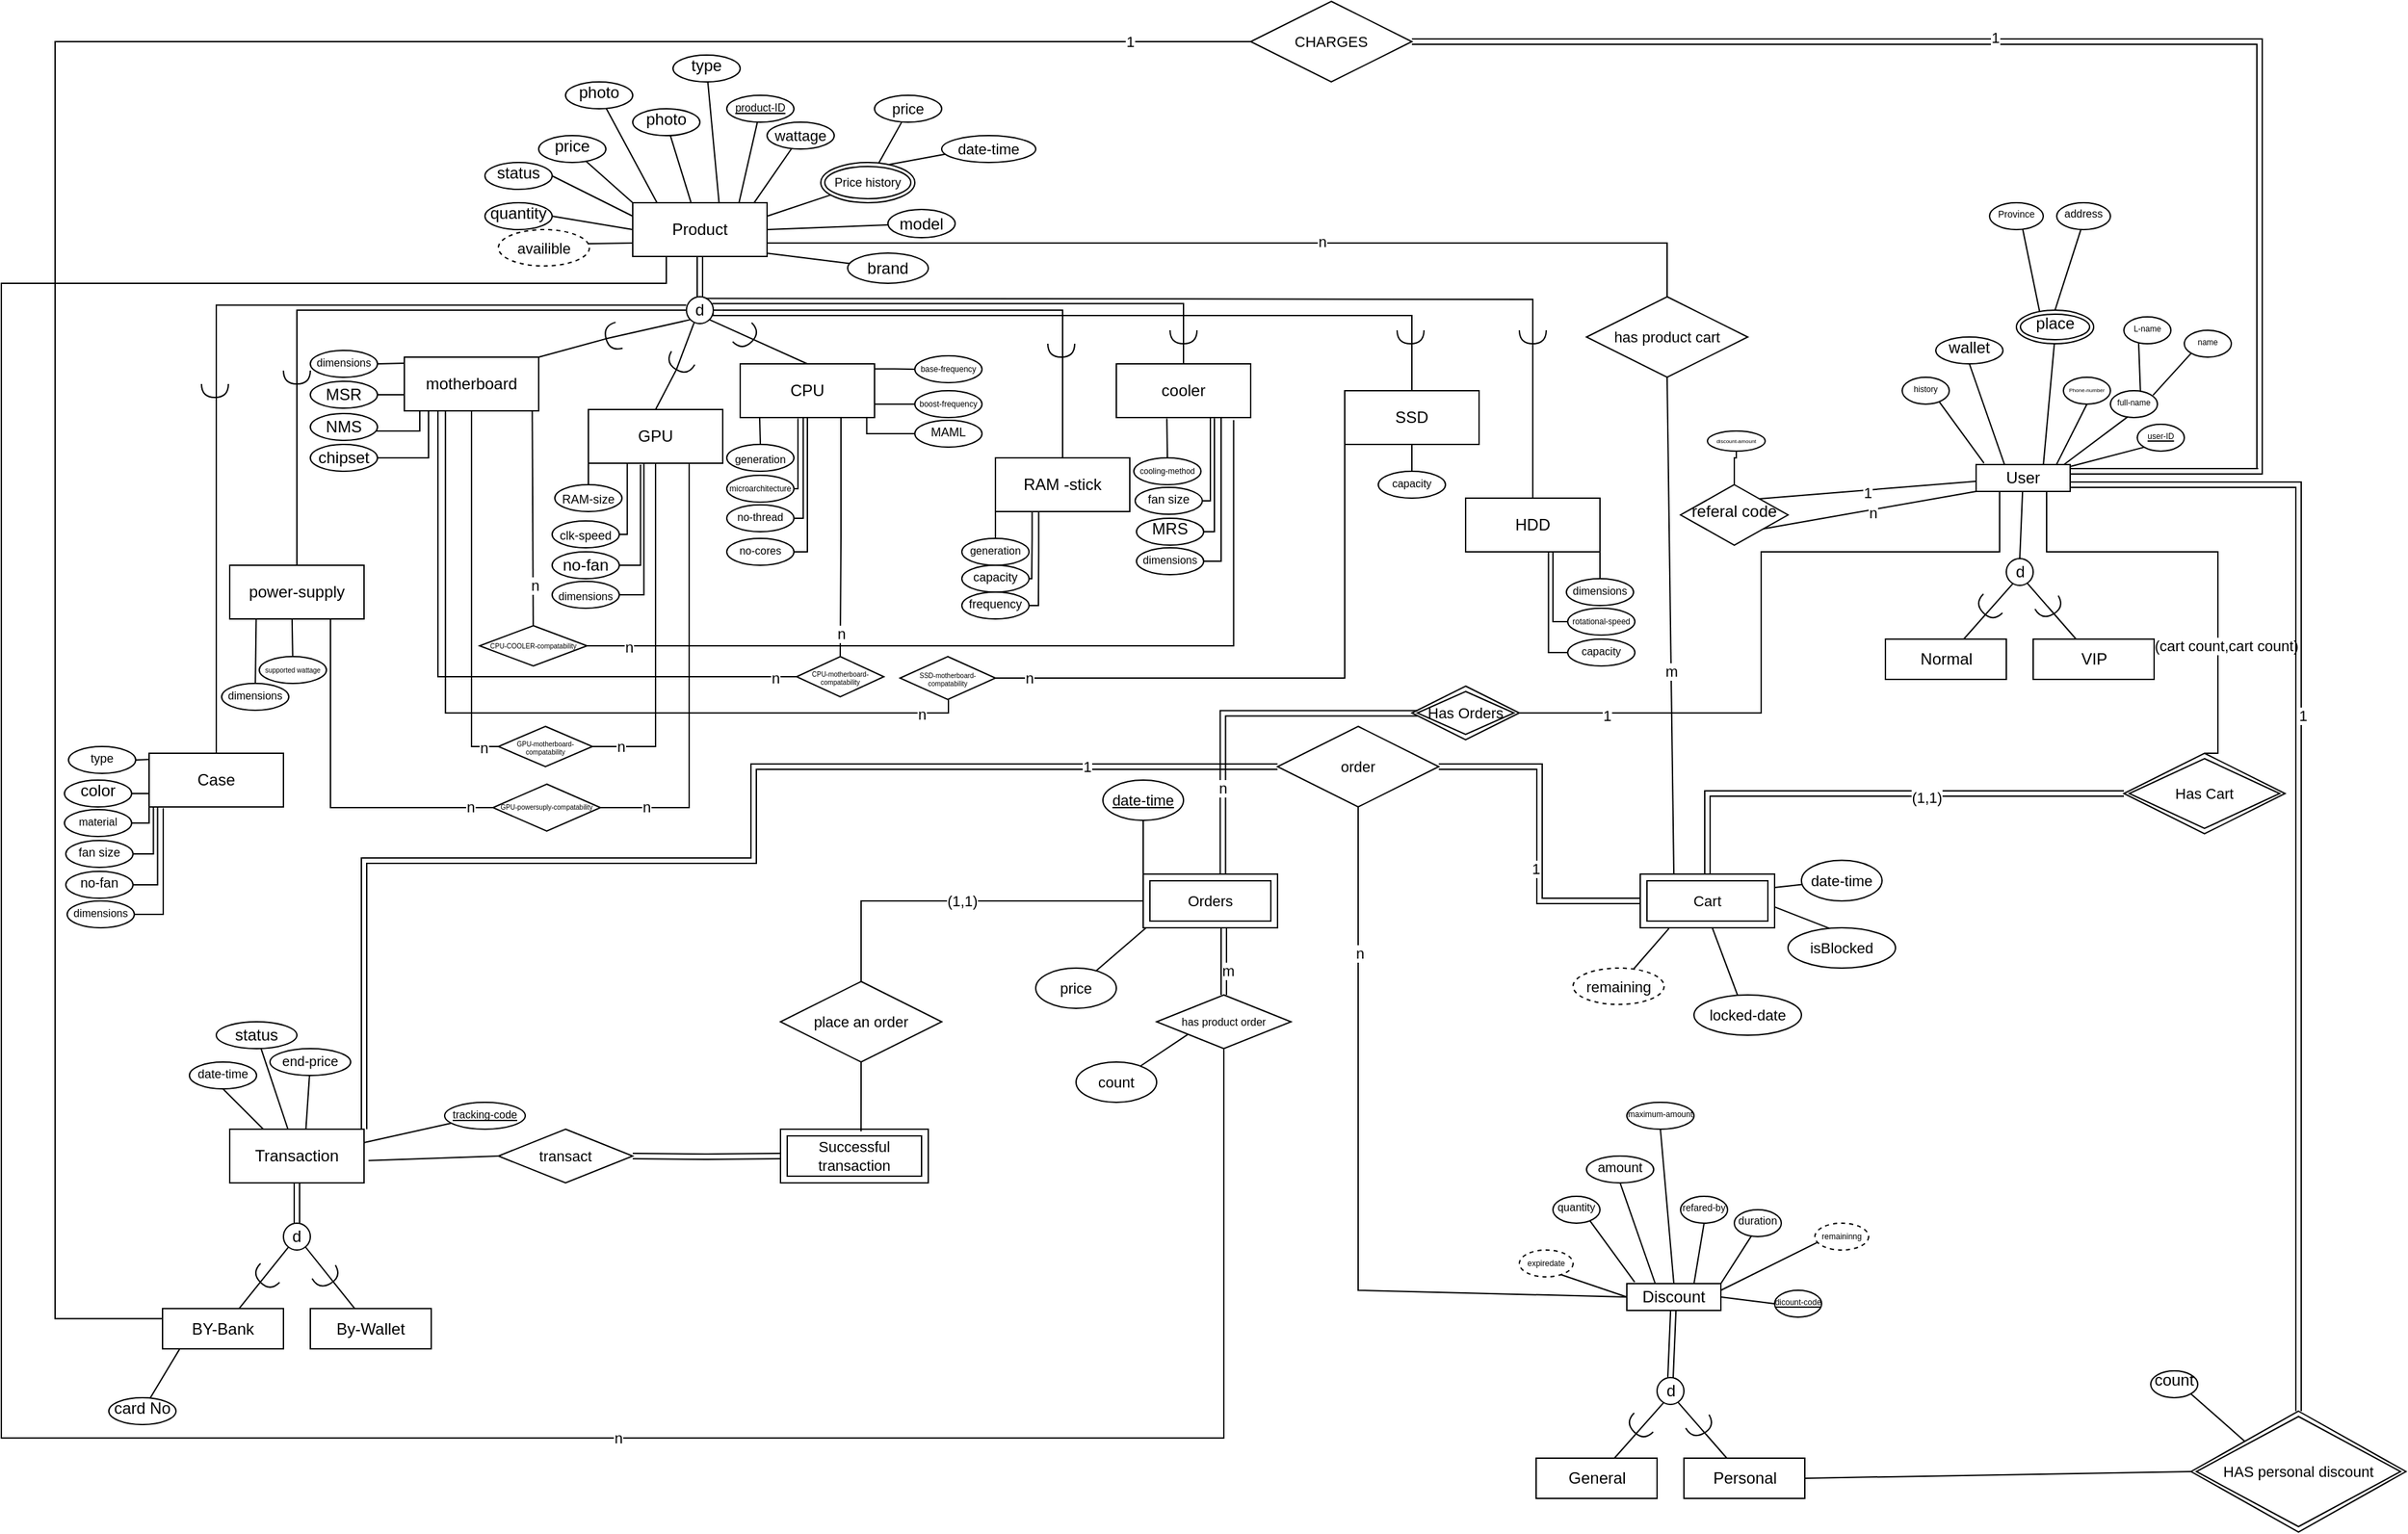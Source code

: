 <mxfile version="24.9.3">
  <diagram id="R2lEEEUBdFMjLlhIrx00" name="Page-1">
    <mxGraphModel dx="2290" dy="1506" grid="1" gridSize="10" guides="0" tooltips="1" connect="1" arrows="1" fold="1" page="0" pageScale="1" pageWidth="850" pageHeight="1100" math="0" shadow="0" extFonts="Permanent Marker^https://fonts.googleapis.com/css?family=Permanent+Marker">
      <root>
        <mxCell id="0" />
        <mxCell id="1" parent="0" />
        <mxCell id="EZ4wKox0lvYlgoozN4nP-5" value="" style="shape=requiredInterface;html=1;verticalLabelPosition=bottom;sketch=0;rotation=90;" parent="1" vertex="1">
          <mxGeometry x="505" y="150" width="10" height="20" as="geometry" />
        </mxCell>
        <mxCell id="QGMHHab5A-sNkPW5Ptrl-87" value="" style="shape=requiredInterface;html=1;verticalLabelPosition=bottom;sketch=0;rotation=-195;" parent="1" vertex="1">
          <mxGeometry x="740" y="120" width="10" height="20" as="geometry" />
        </mxCell>
        <mxCell id="5q_iSPufAX0hI2RB1bjy-26" style="edgeStyle=orthogonalEdgeStyle;shape=connector;rounded=0;orthogonalLoop=1;jettySize=auto;html=1;exitX=0.75;exitY=1;exitDx=0;exitDy=0;entryX=0.5;entryY=0;entryDx=0;entryDy=0;strokeColor=default;align=center;verticalAlign=middle;fontFamily=Helvetica;fontSize=11;fontColor=default;labelBackgroundColor=default;endArrow=none;endFill=0;" parent="1" source="gZT2VXeHZiiMrNFiyqml-2" target="5q_iSPufAX0hI2RB1bjy-19" edge="1">
          <mxGeometry relative="1" as="geometry">
            <Array as="points">
              <mxPoint x="1812" y="290" />
              <mxPoint x="1940" y="290" />
            </Array>
          </mxGeometry>
        </mxCell>
        <mxCell id="mmk_Q4JaEzd9Lfo9UA8r-44" value="(cart count,cart count)" style="edgeLabel;html=1;align=center;verticalAlign=middle;resizable=0;points=[];" parent="5q_iSPufAX0hI2RB1bjy-26" vertex="1" connectable="0">
          <mxGeometry x="0.453" y="6" relative="1" as="geometry">
            <mxPoint y="1" as="offset" />
          </mxGeometry>
        </mxCell>
        <mxCell id="gZT2VXeHZiiMrNFiyqml-2" value="User" style="rounded=0;whiteSpace=wrap;html=1;" parent="1" vertex="1">
          <mxGeometry x="1760" y="225" width="70" height="20" as="geometry" />
        </mxCell>
        <mxCell id="gZT2VXeHZiiMrNFiyqml-4" style="rounded=0;orthogonalLoop=1;jettySize=auto;html=1;entryX=0.5;entryY=0;entryDx=0;entryDy=0;endArrow=none;endFill=0;" parent="1" source="gZT2VXeHZiiMrNFiyqml-2" target="QGMHHab5A-sNkPW5Ptrl-4" edge="1">
          <mxGeometry relative="1" as="geometry">
            <mxPoint x="1792.84" y="293" as="targetPoint" />
          </mxGeometry>
        </mxCell>
        <mxCell id="gZT2VXeHZiiMrNFiyqml-6" value="Normal" style="rounded=0;whiteSpace=wrap;html=1;" parent="1" vertex="1">
          <mxGeometry x="1692.5" y="355" width="90" height="30" as="geometry" />
        </mxCell>
        <mxCell id="gZT2VXeHZiiMrNFiyqml-8" style="rounded=0;orthogonalLoop=1;jettySize=auto;html=1;entryX=0.249;entryY=0.93;entryDx=0;entryDy=0;entryPerimeter=0;endArrow=none;endFill=0;" parent="1" source="gZT2VXeHZiiMrNFiyqml-6" target="QGMHHab5A-sNkPW5Ptrl-4" edge="1">
          <mxGeometry relative="1" as="geometry">
            <mxPoint x="1787.5" y="315" as="targetPoint" />
          </mxGeometry>
        </mxCell>
        <mxCell id="gZT2VXeHZiiMrNFiyqml-10" value="VIP" style="rounded=0;whiteSpace=wrap;html=1;" parent="1" vertex="1">
          <mxGeometry x="1802.5" y="355" width="90" height="30" as="geometry" />
        </mxCell>
        <mxCell id="gZT2VXeHZiiMrNFiyqml-11" style="rounded=0;orthogonalLoop=1;jettySize=auto;html=1;entryX=0.777;entryY=0.914;entryDx=0;entryDy=0;entryPerimeter=0;endArrow=none;endFill=0;" parent="1" source="gZT2VXeHZiiMrNFiyqml-10" target="QGMHHab5A-sNkPW5Ptrl-4" edge="1">
          <mxGeometry relative="1" as="geometry">
            <mxPoint x="1798.84" y="315" as="targetPoint" />
          </mxGeometry>
        </mxCell>
        <mxCell id="gZT2VXeHZiiMrNFiyqml-14" value="&lt;u&gt;user-ID&lt;/u&gt;" style="ellipse;verticalAlign=middle;fontStyle=0;fontSize=6;spacingTop=-3;spacingLeft=0;spacingRight=0;spacingBottom=0;spacing=-21;labelBorderColor=none;labelBackgroundColor=none;textShadow=0;whiteSpace=wrap;html=1;fontColor=#050505;" parent="1" vertex="1">
          <mxGeometry x="1880" y="195" width="35" height="20" as="geometry" />
        </mxCell>
        <mxCell id="gZT2VXeHZiiMrNFiyqml-15" style="rounded=0;orthogonalLoop=1;jettySize=auto;html=1;entryX=0.999;entryY=0.076;entryDx=0;entryDy=0;endArrow=none;endFill=0;exitX=0;exitY=1;exitDx=0;exitDy=0;entryPerimeter=0;" parent="1" source="gZT2VXeHZiiMrNFiyqml-14" target="gZT2VXeHZiiMrNFiyqml-2" edge="1">
          <mxGeometry relative="1" as="geometry">
            <mxPoint x="1879.265" y="205.81" as="sourcePoint" />
            <mxPoint x="1840" y="204.15" as="targetPoint" />
          </mxGeometry>
        </mxCell>
        <mxCell id="gZT2VXeHZiiMrNFiyqml-16" value="&lt;font style=&quot;font-size: 6px;&quot;&gt;full-&lt;font&gt;name&lt;/font&gt;&lt;/font&gt;" style="ellipse;whiteSpace=wrap;html=1;shadow=0;gradientColor=none;fillColor=default;spacingTop=-6;" parent="1" vertex="1">
          <mxGeometry x="1859.99" y="170" width="35" height="20" as="geometry" />
        </mxCell>
        <mxCell id="gZT2VXeHZiiMrNFiyqml-17" style="rounded=0;orthogonalLoop=1;jettySize=auto;html=1;entryX=0.937;entryY=-0.006;entryDx=0;entryDy=0;endArrow=none;endFill=0;exitX=0.363;exitY=0.979;exitDx=0;exitDy=0;entryPerimeter=0;exitPerimeter=0;" parent="1" source="gZT2VXeHZiiMrNFiyqml-16" target="gZT2VXeHZiiMrNFiyqml-2" edge="1">
          <mxGeometry relative="1" as="geometry">
            <mxPoint x="1859.255" y="180.81" as="sourcePoint" />
            <mxPoint x="1842.5" y="225" as="targetPoint" />
          </mxGeometry>
        </mxCell>
        <mxCell id="gZT2VXeHZiiMrNFiyqml-20" value="&lt;font style=&quot;font-size: 6px;&quot;&gt;L-name&lt;/font&gt;" style="ellipse;whiteSpace=wrap;html=1;shadow=0;gradientColor=none;fillColor=default;spacingTop=-6;" parent="1" vertex="1">
          <mxGeometry x="1870" y="115" width="35" height="20" as="geometry" />
        </mxCell>
        <mxCell id="gZT2VXeHZiiMrNFiyqml-21" style="rounded=0;orthogonalLoop=1;jettySize=auto;html=1;endArrow=none;endFill=0;exitX=0.314;exitY=0.967;exitDx=0;exitDy=0;exitPerimeter=0;entryX=0.638;entryY=0;entryDx=0;entryDy=0;entryPerimeter=0;" parent="1" source="gZT2VXeHZiiMrNFiyqml-20" target="gZT2VXeHZiiMrNFiyqml-16" edge="1">
          <mxGeometry relative="1" as="geometry">
            <mxPoint x="1844.265" y="145.81" as="sourcePoint" />
            <mxPoint x="1860" y="145" as="targetPoint" />
          </mxGeometry>
        </mxCell>
        <mxCell id="gZT2VXeHZiiMrNFiyqml-22" value="&lt;font style=&quot;font-size: 6px;&quot;&gt;name&lt;/font&gt;" style="ellipse;whiteSpace=wrap;html=1;shadow=0;gradientColor=none;fillColor=default;spacingTop=-6;" parent="1" vertex="1">
          <mxGeometry x="1915" y="125" width="35" height="20" as="geometry" />
        </mxCell>
        <mxCell id="gZT2VXeHZiiMrNFiyqml-23" style="rounded=0;orthogonalLoop=1;jettySize=auto;html=1;entryX=0.907;entryY=0.167;entryDx=0;entryDy=0;endArrow=none;endFill=0;exitX=0;exitY=1;exitDx=0;exitDy=0;entryPerimeter=0;" parent="1" source="gZT2VXeHZiiMrNFiyqml-22" target="gZT2VXeHZiiMrNFiyqml-16" edge="1">
          <mxGeometry relative="1" as="geometry">
            <mxPoint x="1909.765" y="115.81" as="sourcePoint" />
            <mxPoint x="1893" y="160" as="targetPoint" />
          </mxGeometry>
        </mxCell>
        <mxCell id="gZT2VXeHZiiMrNFiyqml-24" value="&lt;font style=&quot;font-size: 4px;&quot;&gt;Phone-number&lt;/font&gt;" style="ellipse;whiteSpace=wrap;html=1;shadow=0;gradientColor=none;fillColor=default;spacingTop=-6;" parent="1" vertex="1">
          <mxGeometry x="1824.99" y="160" width="35" height="20" as="geometry" />
        </mxCell>
        <mxCell id="gZT2VXeHZiiMrNFiyqml-25" style="rounded=0;orthogonalLoop=1;jettySize=auto;html=1;entryX=0.856;entryY=-0.009;entryDx=0;entryDy=0;endArrow=none;endFill=0;exitX=0.5;exitY=1;exitDx=0;exitDy=0;entryPerimeter=0;" parent="1" source="gZT2VXeHZiiMrNFiyqml-24" target="gZT2VXeHZiiMrNFiyqml-2" edge="1">
          <mxGeometry relative="1" as="geometry">
            <mxPoint x="1824.255" y="170.81" as="sourcePoint" />
            <mxPoint x="1807.5" y="215" as="targetPoint" />
          </mxGeometry>
        </mxCell>
        <mxCell id="gZT2VXeHZiiMrNFiyqml-27" style="rounded=0;orthogonalLoop=1;jettySize=auto;html=1;entryX=0.716;entryY=-0.02;entryDx=0;entryDy=0;endArrow=none;endFill=0;exitX=0.491;exitY=1.003;exitDx=0;exitDy=0;entryPerimeter=0;exitPerimeter=0;" parent="1" source="QGMHHab5A-sNkPW5Ptrl-1" target="gZT2VXeHZiiMrNFiyqml-2" edge="1">
          <mxGeometry relative="1" as="geometry">
            <mxPoint x="1809.622" y="124.73" as="sourcePoint" />
            <mxPoint x="1772.5" y="152.5" as="targetPoint" />
          </mxGeometry>
        </mxCell>
        <mxCell id="gZT2VXeHZiiMrNFiyqml-32" style="rounded=0;orthogonalLoop=1;jettySize=auto;html=1;entryX=-0.007;entryY=0.622;entryDx=0;entryDy=0;endArrow=none;endFill=0;exitX=0.734;exitY=0.233;exitDx=0;exitDy=0;entryPerimeter=0;exitPerimeter=0;" parent="1" source="QGMHHab5A-sNkPW5Ptrl-3" target="gZT2VXeHZiiMrNFiyqml-2" edge="1">
          <mxGeometry relative="1" as="geometry">
            <mxPoint x="1602.5" y="245" as="sourcePoint" />
            <mxPoint x="1764" y="204" as="targetPoint" />
          </mxGeometry>
        </mxCell>
        <mxCell id="gZT2VXeHZiiMrNFiyqml-35" value="1" style="edgeLabel;html=1;align=center;verticalAlign=middle;resizable=0;points=[];" parent="gZT2VXeHZiiMrNFiyqml-32" vertex="1" connectable="0">
          <mxGeometry x="-0.002" y="-2" relative="1" as="geometry">
            <mxPoint as="offset" />
          </mxGeometry>
        </mxCell>
        <mxCell id="gZT2VXeHZiiMrNFiyqml-33" style="rounded=0;orthogonalLoop=1;jettySize=auto;html=1;endArrow=none;endFill=0;exitX=0.76;exitY=0.733;exitDx=0;exitDy=0;entryX=0;entryY=1;entryDx=0;entryDy=0;exitPerimeter=0;" parent="1" source="QGMHHab5A-sNkPW5Ptrl-3" target="gZT2VXeHZiiMrNFiyqml-2" edge="1">
          <mxGeometry relative="1" as="geometry">
            <mxPoint x="1602.5" y="285" as="sourcePoint" />
            <mxPoint x="1760" y="255" as="targetPoint" />
          </mxGeometry>
        </mxCell>
        <mxCell id="gZT2VXeHZiiMrNFiyqml-36" value="n" style="edgeLabel;html=1;align=center;verticalAlign=middle;resizable=0;points=[];" parent="gZT2VXeHZiiMrNFiyqml-33" vertex="1" connectable="0">
          <mxGeometry x="0.027" y="-2" relative="1" as="geometry">
            <mxPoint as="offset" />
          </mxGeometry>
        </mxCell>
        <mxCell id="gZT2VXeHZiiMrNFiyqml-46" value="&lt;font style=&quot;font-size: 6px;&quot;&gt;&lt;span&gt;history &lt;/span&gt;&lt;br&gt;&lt;/font&gt;" style="ellipse;whiteSpace=wrap;html=1;shadow=0;gradientColor=none;fillColor=default;spacingTop=-6;fontStyle=0" parent="1" vertex="1">
          <mxGeometry x="1705" y="160" width="35" height="20" as="geometry" />
        </mxCell>
        <mxCell id="gZT2VXeHZiiMrNFiyqml-47" style="rounded=0;orthogonalLoop=1;jettySize=auto;html=1;entryX=0.084;entryY=-0.053;entryDx=0;entryDy=0;endArrow=none;endFill=0;exitX=0.789;exitY=0.915;exitDx=0;exitDy=0;entryPerimeter=0;exitPerimeter=0;" parent="1" source="gZT2VXeHZiiMrNFiyqml-46" target="gZT2VXeHZiiMrNFiyqml-2" edge="1">
          <mxGeometry relative="1" as="geometry">
            <mxPoint x="1704.265" y="170.81" as="sourcePoint" />
            <mxPoint x="1799.98" y="237.11" as="targetPoint" />
          </mxGeometry>
        </mxCell>
        <mxCell id="QGMHHab5A-sNkPW5Ptrl-1" value="place" style="ellipse;shape=doubleEllipse;margin=3;whiteSpace=wrap;html=1;align=center;spacingTop=-6;" parent="1" vertex="1">
          <mxGeometry x="1790" y="110" width="57.5" height="25" as="geometry" />
        </mxCell>
        <mxCell id="5q_iSPufAX0hI2RB1bjy-4" value="" style="edgeStyle=orthogonalEdgeStyle;rounded=0;orthogonalLoop=1;jettySize=auto;html=1;endArrow=none;endFill=0;" parent="1" source="QGMHHab5A-sNkPW5Ptrl-3" target="5q_iSPufAX0hI2RB1bjy-3" edge="1">
          <mxGeometry relative="1" as="geometry" />
        </mxCell>
        <mxCell id="QGMHHab5A-sNkPW5Ptrl-3" value="referal code" style="shape=rhombus;perimeter=rhombusPerimeter;whiteSpace=wrap;html=1;align=center;spacingTop=-6;" parent="1" vertex="1">
          <mxGeometry x="1540" y="240" width="80" height="45" as="geometry" />
        </mxCell>
        <mxCell id="QGMHHab5A-sNkPW5Ptrl-4" value="d" style="ellipse;whiteSpace=wrap;html=1;align=center;fontStyle=0;" parent="1" vertex="1">
          <mxGeometry x="1782.5" y="295" width="20" height="20" as="geometry" />
        </mxCell>
        <mxCell id="EZ4wKox0lvYlgoozN4nP-108" style="rounded=0;orthogonalLoop=1;jettySize=auto;html=1;exitX=0;exitY=0.75;exitDx=0;exitDy=0;entryX=0.979;entryY=0.386;entryDx=0;entryDy=0;endArrow=none;endFill=0;entryPerimeter=0;" parent="1" source="QGMHHab5A-sNkPW5Ptrl-5" target="mmk_Q4JaEzd9Lfo9UA8r-25" edge="1">
          <mxGeometry relative="1" as="geometry">
            <mxPoint x="730" y="69" as="targetPoint" />
          </mxGeometry>
        </mxCell>
        <mxCell id="5q_iSPufAX0hI2RB1bjy-27" style="edgeStyle=orthogonalEdgeStyle;shape=connector;rounded=0;orthogonalLoop=1;jettySize=auto;html=1;exitX=1;exitY=0.5;exitDx=0;exitDy=0;strokeColor=default;align=center;verticalAlign=middle;fontFamily=Helvetica;fontSize=11;fontColor=default;labelBackgroundColor=default;endArrow=none;endFill=0;entryX=0.5;entryY=0;entryDx=0;entryDy=0;" parent="1" source="QGMHHab5A-sNkPW5Ptrl-5" edge="1">
          <mxGeometry relative="1" as="geometry">
            <mxPoint x="1530" y="100" as="targetPoint" />
            <Array as="points">
              <mxPoint x="860" y="60" />
              <mxPoint x="1530" y="60" />
            </Array>
          </mxGeometry>
        </mxCell>
        <mxCell id="mmk_Q4JaEzd9Lfo9UA8r-41" value="n" style="edgeLabel;html=1;align=center;verticalAlign=middle;resizable=0;points=[];" parent="5q_iSPufAX0hI2RB1bjy-27" vertex="1" connectable="0">
          <mxGeometry x="0.175" y="1" relative="1" as="geometry">
            <mxPoint as="offset" />
          </mxGeometry>
        </mxCell>
        <mxCell id="QGMHHab5A-sNkPW5Ptrl-5" value="Product" style="whiteSpace=wrap;html=1;align=center;" parent="1" vertex="1">
          <mxGeometry x="760" y="30" width="100" height="40" as="geometry" />
        </mxCell>
        <mxCell id="QGMHHab5A-sNkPW5Ptrl-6" value="" style="endArrow=none;html=1;rounded=0;exitX=1.001;exitY=0.941;exitDx=0;exitDy=0;exitPerimeter=0;" parent="1" source="QGMHHab5A-sNkPW5Ptrl-5" target="QGMHHab5A-sNkPW5Ptrl-7" edge="1">
          <mxGeometry relative="1" as="geometry">
            <mxPoint x="860" y="50" as="sourcePoint" />
            <mxPoint x="920" y="80" as="targetPoint" />
          </mxGeometry>
        </mxCell>
        <mxCell id="QGMHHab5A-sNkPW5Ptrl-7" value="brand" style="ellipse;whiteSpace=wrap;html=1;align=center;" parent="1" vertex="1">
          <mxGeometry x="920" y="67.5" width="60" height="22.5" as="geometry" />
        </mxCell>
        <mxCell id="QGMHHab5A-sNkPW5Ptrl-9" value="" style="endArrow=none;html=1;rounded=0;exitX=1;exitY=0.5;exitDx=0;exitDy=0;" parent="1" source="QGMHHab5A-sNkPW5Ptrl-5" target="QGMHHab5A-sNkPW5Ptrl-10" edge="1">
          <mxGeometry relative="1" as="geometry">
            <mxPoint x="870" y="60" as="sourcePoint" />
            <mxPoint x="940" y="40" as="targetPoint" />
          </mxGeometry>
        </mxCell>
        <mxCell id="QGMHHab5A-sNkPW5Ptrl-10" value="model" style="ellipse;whiteSpace=wrap;html=1;align=center;" parent="1" vertex="1">
          <mxGeometry x="950" y="35" width="50" height="21" as="geometry" />
        </mxCell>
        <mxCell id="QGMHHab5A-sNkPW5Ptrl-13" value="d" style="ellipse;whiteSpace=wrap;html=1;align=center;" parent="1" vertex="1">
          <mxGeometry x="800" y="100" width="20" height="20" as="geometry" />
        </mxCell>
        <mxCell id="QGMHHab5A-sNkPW5Ptrl-14" value="" style="shape=link;html=1;rounded=0;exitX=0.5;exitY=1;exitDx=0;exitDy=0;entryX=0.5;entryY=0;entryDx=0;entryDy=0;" parent="1" source="QGMHHab5A-sNkPW5Ptrl-5" target="QGMHHab5A-sNkPW5Ptrl-13" edge="1">
          <mxGeometry relative="1" as="geometry">
            <mxPoint x="820" y="80" as="sourcePoint" />
            <mxPoint x="980" y="160" as="targetPoint" />
          </mxGeometry>
        </mxCell>
        <mxCell id="QGMHHab5A-sNkPW5Ptrl-15" value="" style="resizable=0;html=1;whiteSpace=wrap;align=left;verticalAlign=bottom;" parent="QGMHHab5A-sNkPW5Ptrl-14" connectable="0" vertex="1">
          <mxGeometry x="-1" relative="1" as="geometry" />
        </mxCell>
        <mxCell id="QGMHHab5A-sNkPW5Ptrl-16" value="" style="resizable=0;html=1;whiteSpace=wrap;align=right;verticalAlign=bottom;" parent="QGMHHab5A-sNkPW5Ptrl-14" connectable="0" vertex="1">
          <mxGeometry x="1" relative="1" as="geometry" />
        </mxCell>
        <mxCell id="QGMHHab5A-sNkPW5Ptrl-18" value="" style="endArrow=none;html=1;rounded=0;entryX=0;entryY=1;entryDx=0;entryDy=0;exitX=1;exitY=0.5;exitDx=0;exitDy=0;exitPerimeter=0;" parent="1" source="QGMHHab5A-sNkPW5Ptrl-87" target="QGMHHab5A-sNkPW5Ptrl-13" edge="1">
          <mxGeometry relative="1" as="geometry">
            <mxPoint x="690" y="145" as="sourcePoint" />
            <mxPoint x="787" y="166" as="targetPoint" />
          </mxGeometry>
        </mxCell>
        <mxCell id="HbQeDYeSr_mdQxPBjASG-12" style="edgeStyle=none;shape=connector;rounded=0;orthogonalLoop=1;jettySize=auto;html=1;strokeColor=default;align=center;verticalAlign=middle;fontFamily=Helvetica;fontSize=11;fontColor=default;labelBackgroundColor=default;endArrow=none;endFill=0;exitX=0.952;exitY=1.011;exitDx=0;exitDy=0;exitPerimeter=0;" parent="1" source="QGMHHab5A-sNkPW5Ptrl-21" target="HbQeDYeSr_mdQxPBjASG-14" edge="1">
          <mxGeometry relative="1" as="geometry">
            <mxPoint x="640" y="360" as="targetPoint" />
          </mxGeometry>
        </mxCell>
        <mxCell id="HbQeDYeSr_mdQxPBjASG-15" value="n" style="edgeLabel;html=1;align=center;verticalAlign=middle;resizable=0;points=[];fontFamily=Helvetica;fontSize=11;fontColor=default;labelBackgroundColor=default;" parent="HbQeDYeSr_mdQxPBjASG-12" vertex="1" connectable="0">
          <mxGeometry x="0.617" y="1" relative="1" as="geometry">
            <mxPoint as="offset" />
          </mxGeometry>
        </mxCell>
        <mxCell id="HbQeDYeSr_mdQxPBjASG-18" style="edgeStyle=orthogonalEdgeStyle;shape=connector;rounded=0;orthogonalLoop=1;jettySize=auto;html=1;exitX=0.25;exitY=1;exitDx=0;exitDy=0;strokeColor=default;align=center;verticalAlign=middle;fontFamily=Helvetica;fontSize=11;fontColor=default;labelBackgroundColor=default;endArrow=none;endFill=0;entryX=0;entryY=0.5;entryDx=0;entryDy=0;" parent="1" target="HbQeDYeSr_mdQxPBjASG-21" edge="1">
          <mxGeometry relative="1" as="geometry">
            <mxPoint x="880" y="396.0" as="targetPoint" />
            <mxPoint x="615" y="181.0" as="sourcePoint" />
            <Array as="points">
              <mxPoint x="615" y="383" />
            </Array>
          </mxGeometry>
        </mxCell>
        <mxCell id="HbQeDYeSr_mdQxPBjASG-31" value="n" style="edgeLabel;html=1;align=center;verticalAlign=middle;resizable=0;points=[];fontFamily=Helvetica;fontSize=11;fontColor=default;labelBackgroundColor=default;" parent="HbQeDYeSr_mdQxPBjASG-18" vertex="1" connectable="0">
          <mxGeometry x="0.932" y="-1" relative="1" as="geometry">
            <mxPoint as="offset" />
          </mxGeometry>
        </mxCell>
        <mxCell id="HbQeDYeSr_mdQxPBjASG-25" style="edgeStyle=orthogonalEdgeStyle;shape=connector;rounded=0;orthogonalLoop=1;jettySize=auto;html=1;exitX=0.5;exitY=1;exitDx=0;exitDy=0;strokeColor=default;align=center;verticalAlign=middle;fontFamily=Helvetica;fontSize=11;fontColor=default;labelBackgroundColor=default;endArrow=none;endFill=0;entryX=0;entryY=0.5;entryDx=0;entryDy=0;" parent="1" source="QGMHHab5A-sNkPW5Ptrl-21" target="HbQeDYeSr_mdQxPBjASG-27" edge="1">
          <mxGeometry relative="1" as="geometry">
            <mxPoint x="640" y="440" as="targetPoint" />
          </mxGeometry>
        </mxCell>
        <mxCell id="HbQeDYeSr_mdQxPBjASG-37" value="n" style="edgeLabel;html=1;align=center;verticalAlign=middle;resizable=0;points=[];fontFamily=Helvetica;fontSize=11;fontColor=default;labelBackgroundColor=default;" parent="HbQeDYeSr_mdQxPBjASG-25" vertex="1" connectable="0">
          <mxGeometry x="0.915" y="-1" relative="1" as="geometry">
            <mxPoint as="offset" />
          </mxGeometry>
        </mxCell>
        <mxCell id="QGMHHab5A-sNkPW5Ptrl-21" value="motherboard" style="whiteSpace=wrap;html=1;align=center;" parent="1" vertex="1">
          <mxGeometry x="590" y="145" width="100" height="40" as="geometry" />
        </mxCell>
        <mxCell id="QGMHHab5A-sNkPW5Ptrl-22" value="" style="endArrow=none;html=1;rounded=0;exitX=0.18;exitY=0.996;exitDx=0;exitDy=0;exitPerimeter=0;edgeStyle=orthogonalEdgeStyle;" parent="1" source="QGMHHab5A-sNkPW5Ptrl-21" target="QGMHHab5A-sNkPW5Ptrl-23" edge="1">
          <mxGeometry relative="1" as="geometry">
            <mxPoint x="670" y="140" as="sourcePoint" />
            <mxPoint x="690" y="110" as="targetPoint" />
            <Array as="points">
              <mxPoint x="608" y="220" />
            </Array>
          </mxGeometry>
        </mxCell>
        <mxCell id="QGMHHab5A-sNkPW5Ptrl-23" value="chipset" style="ellipse;whiteSpace=wrap;html=1;align=center;" parent="1" vertex="1">
          <mxGeometry x="520" y="210" width="50" height="20" as="geometry" />
        </mxCell>
        <mxCell id="QGMHHab5A-sNkPW5Ptrl-24" value="" style="endArrow=none;html=1;rounded=0;exitX=0.115;exitY=0.998;exitDx=0;exitDy=0;exitPerimeter=0;edgeStyle=orthogonalEdgeStyle;" parent="1" source="QGMHHab5A-sNkPW5Ptrl-21" target="QGMHHab5A-sNkPW5Ptrl-25" edge="1">
          <mxGeometry relative="1" as="geometry">
            <mxPoint x="600" y="190" as="sourcePoint" />
            <mxPoint x="650" y="102.5" as="targetPoint" />
            <Array as="points">
              <mxPoint x="602" y="200" />
            </Array>
          </mxGeometry>
        </mxCell>
        <mxCell id="QGMHHab5A-sNkPW5Ptrl-25" value="NMS" style="ellipse;whiteSpace=wrap;html=1;align=center;" parent="1" vertex="1">
          <mxGeometry x="520" y="187" width="50" height="20" as="geometry" />
        </mxCell>
        <mxCell id="QGMHHab5A-sNkPW5Ptrl-27" value="" style="endArrow=none;html=1;rounded=0;exitX=-0.002;exitY=0.701;exitDx=0;exitDy=0;exitPerimeter=0;" parent="1" source="QGMHHab5A-sNkPW5Ptrl-21" target="QGMHHab5A-sNkPW5Ptrl-28" edge="1">
          <mxGeometry relative="1" as="geometry">
            <mxPoint x="672" y="155" as="sourcePoint" />
            <mxPoint x="660" y="112.5" as="targetPoint" />
          </mxGeometry>
        </mxCell>
        <mxCell id="QGMHHab5A-sNkPW5Ptrl-28" value="MSR" style="ellipse;whiteSpace=wrap;html=1;align=center;" parent="1" vertex="1">
          <mxGeometry x="520" y="163" width="50" height="20" as="geometry" />
        </mxCell>
        <mxCell id="QGMHHab5A-sNkPW5Ptrl-29" value="" style="endArrow=none;html=1;rounded=0;exitX=0.904;exitY=-0.002;exitDx=0;exitDy=0;exitPerimeter=0;" parent="1" source="QGMHHab5A-sNkPW5Ptrl-5" target="QGMHHab5A-sNkPW5Ptrl-30" edge="1">
          <mxGeometry relative="1" as="geometry">
            <mxPoint x="682" y="165" as="sourcePoint" />
            <mxPoint x="670" y="122.5" as="targetPoint" />
          </mxGeometry>
        </mxCell>
        <mxCell id="QGMHHab5A-sNkPW5Ptrl-30" value="&lt;font style=&quot;font-size: 11px;&quot;&gt;wattage&lt;/font&gt;" style="ellipse;whiteSpace=wrap;html=1;align=center;" parent="1" vertex="1">
          <mxGeometry x="860" y="-30" width="50" height="20" as="geometry" />
        </mxCell>
        <mxCell id="QGMHHab5A-sNkPW5Ptrl-36" value="" style="endArrow=none;html=1;rounded=0;exitX=0.004;exitY=0.113;exitDx=0;exitDy=0;exitPerimeter=0;" parent="1" source="QGMHHab5A-sNkPW5Ptrl-21" target="QGMHHab5A-sNkPW5Ptrl-37" edge="1">
          <mxGeometry relative="1" as="geometry">
            <mxPoint x="619.9" y="179.72" as="sourcePoint" />
            <mxPoint x="510" y="107.5" as="targetPoint" />
          </mxGeometry>
        </mxCell>
        <mxCell id="QGMHHab5A-sNkPW5Ptrl-37" value="&lt;font style=&quot;font-size: 8px;&quot;&gt;dimensions&lt;/font&gt;" style="ellipse;whiteSpace=wrap;html=1;align=center;spacingTop=-4;" parent="1" vertex="1">
          <mxGeometry x="520" y="140" width="50" height="20" as="geometry" />
        </mxCell>
        <mxCell id="QGMHHab5A-sNkPW5Ptrl-38" value="" style="endArrow=none;html=1;rounded=0;entryX=0.287;entryY=0.957;entryDx=0;entryDy=0;exitX=1;exitY=0.5;exitDx=0;exitDy=0;entryPerimeter=0;exitPerimeter=0;" parent="1" source="EZ4wKox0lvYlgoozN4nP-1" target="QGMHHab5A-sNkPW5Ptrl-13" edge="1">
          <mxGeometry relative="1" as="geometry">
            <mxPoint x="827" y="184" as="sourcePoint" />
            <mxPoint x="940" y="156" as="targetPoint" />
          </mxGeometry>
        </mxCell>
        <mxCell id="HbQeDYeSr_mdQxPBjASG-26" style="edgeStyle=orthogonalEdgeStyle;shape=connector;rounded=0;orthogonalLoop=1;jettySize=auto;html=1;exitX=0.5;exitY=1;exitDx=0;exitDy=0;strokeColor=default;align=center;verticalAlign=middle;fontFamily=Helvetica;fontSize=11;fontColor=default;labelBackgroundColor=default;endArrow=none;endFill=0;entryX=1;entryY=0.5;entryDx=0;entryDy=0;" parent="1" source="QGMHHab5A-sNkPW5Ptrl-39" target="HbQeDYeSr_mdQxPBjASG-27" edge="1">
          <mxGeometry relative="1" as="geometry">
            <mxPoint x="777" y="440" as="targetPoint" />
          </mxGeometry>
        </mxCell>
        <mxCell id="HbQeDYeSr_mdQxPBjASG-36" value="n" style="edgeLabel;html=1;align=center;verticalAlign=middle;resizable=0;points=[];fontFamily=Helvetica;fontSize=11;fontColor=default;labelBackgroundColor=default;" parent="HbQeDYeSr_mdQxPBjASG-26" vertex="1" connectable="0">
          <mxGeometry x="0.838" relative="1" as="geometry">
            <mxPoint as="offset" />
          </mxGeometry>
        </mxCell>
        <mxCell id="HbQeDYeSr_mdQxPBjASG-28" style="edgeStyle=orthogonalEdgeStyle;shape=connector;rounded=0;orthogonalLoop=1;jettySize=auto;html=1;exitX=0.75;exitY=1;exitDx=0;exitDy=0;strokeColor=default;align=center;verticalAlign=middle;fontFamily=Helvetica;fontSize=11;fontColor=default;labelBackgroundColor=default;endArrow=none;endFill=0;entryX=1;entryY=0.5;entryDx=0;entryDy=0;" parent="1" source="QGMHHab5A-sNkPW5Ptrl-39" target="HbQeDYeSr_mdQxPBjASG-30" edge="1">
          <mxGeometry relative="1" as="geometry">
            <mxPoint x="802.364" y="480" as="targetPoint" />
          </mxGeometry>
        </mxCell>
        <mxCell id="HbQeDYeSr_mdQxPBjASG-39" value="n" style="edgeLabel;html=1;align=center;verticalAlign=middle;resizable=0;points=[];fontFamily=Helvetica;fontSize=11;fontColor=default;labelBackgroundColor=default;" parent="HbQeDYeSr_mdQxPBjASG-28" vertex="1" connectable="0">
          <mxGeometry x="0.793" y="-1" relative="1" as="geometry">
            <mxPoint as="offset" />
          </mxGeometry>
        </mxCell>
        <mxCell id="QGMHHab5A-sNkPW5Ptrl-39" value="GPU" style="whiteSpace=wrap;html=1;align=center;" parent="1" vertex="1">
          <mxGeometry x="727" y="184" width="100" height="40" as="geometry" />
        </mxCell>
        <mxCell id="QGMHHab5A-sNkPW5Ptrl-40" value="" style="endArrow=none;html=1;rounded=0;exitX=0;exitY=1;exitDx=0;exitDy=0;entryX=0.5;entryY=0;entryDx=0;entryDy=0;" parent="1" source="QGMHHab5A-sNkPW5Ptrl-39" target="QGMHHab5A-sNkPW5Ptrl-41" edge="1">
          <mxGeometry relative="1" as="geometry">
            <mxPoint x="750" y="230" as="sourcePoint" />
            <mxPoint x="730" y="265" as="targetPoint" />
          </mxGeometry>
        </mxCell>
        <mxCell id="QGMHHab5A-sNkPW5Ptrl-41" value="&lt;font style=&quot;font-size: 9px;&quot;&gt;RAM-size&lt;br&gt;&lt;/font&gt;" style="ellipse;whiteSpace=wrap;html=1;align=center;" parent="1" vertex="1">
          <mxGeometry x="702" y="240" width="50" height="20" as="geometry" />
        </mxCell>
        <mxCell id="QGMHHab5A-sNkPW5Ptrl-44" value="" style="endArrow=none;html=1;rounded=0;exitX=0.289;exitY=1.002;exitDx=0;exitDy=0;entryX=1;entryY=0.5;entryDx=0;entryDy=0;edgeStyle=orthogonalEdgeStyle;exitPerimeter=0;" parent="1" source="QGMHHab5A-sNkPW5Ptrl-39" target="QGMHHab5A-sNkPW5Ptrl-45" edge="1">
          <mxGeometry relative="1" as="geometry">
            <mxPoint x="782" y="250" as="sourcePoint" />
            <mxPoint x="760" y="291" as="targetPoint" />
            <Array as="points">
              <mxPoint x="756" y="277" />
            </Array>
          </mxGeometry>
        </mxCell>
        <mxCell id="QGMHHab5A-sNkPW5Ptrl-45" value="&lt;font style=&quot;font-size: 9px;&quot;&gt;clk-speed&lt;/font&gt;" style="ellipse;whiteSpace=wrap;html=1;align=center;" parent="1" vertex="1">
          <mxGeometry x="700" y="267" width="50" height="20" as="geometry" />
        </mxCell>
        <mxCell id="QGMHHab5A-sNkPW5Ptrl-46" value="" style="endArrow=none;html=1;rounded=0;exitX=0.388;exitY=1.025;exitDx=0;exitDy=0;entryX=1;entryY=0.5;entryDx=0;entryDy=0;exitPerimeter=0;edgeStyle=orthogonalEdgeStyle;" parent="1" source="QGMHHab5A-sNkPW5Ptrl-39" target="QGMHHab5A-sNkPW5Ptrl-47" edge="1">
          <mxGeometry relative="1" as="geometry">
            <mxPoint x="790" y="200" as="sourcePoint" />
            <mxPoint x="790" y="267" as="targetPoint" />
          </mxGeometry>
        </mxCell>
        <mxCell id="QGMHHab5A-sNkPW5Ptrl-47" value="no-fan" style="ellipse;whiteSpace=wrap;html=1;align=center;" parent="1" vertex="1">
          <mxGeometry x="700" y="290" width="50" height="20" as="geometry" />
        </mxCell>
        <mxCell id="QGMHHab5A-sNkPW5Ptrl-48" value="" style="endArrow=none;html=1;rounded=0;exitX=0.413;exitY=1.004;exitDx=0;exitDy=0;entryX=1;entryY=0.5;entryDx=0;entryDy=0;exitPerimeter=0;edgeStyle=orthogonalEdgeStyle;" parent="1" source="QGMHHab5A-sNkPW5Ptrl-39" target="QGMHHab5A-sNkPW5Ptrl-49" edge="1">
          <mxGeometry relative="1" as="geometry">
            <mxPoint x="840" y="210" as="sourcePoint" />
            <mxPoint x="840" y="277" as="targetPoint" />
          </mxGeometry>
        </mxCell>
        <mxCell id="QGMHHab5A-sNkPW5Ptrl-49" value="&lt;font style=&quot;font-size: 8px;&quot;&gt;dimensions&lt;/font&gt;" style="ellipse;whiteSpace=wrap;html=1;align=center;" parent="1" vertex="1">
          <mxGeometry x="700" y="312" width="50" height="20" as="geometry" />
        </mxCell>
        <mxCell id="QGMHHab5A-sNkPW5Ptrl-50" value="" style="endArrow=none;html=1;rounded=0;entryX=1;entryY=1;entryDx=0;entryDy=0;exitX=0.5;exitY=0;exitDx=0;exitDy=0;" parent="1" source="QGMHHab5A-sNkPW5Ptrl-51" target="QGMHHab5A-sNkPW5Ptrl-13" edge="1">
          <mxGeometry relative="1" as="geometry">
            <mxPoint x="940" y="185" as="sourcePoint" />
            <mxPoint x="919" y="120" as="targetPoint" />
          </mxGeometry>
        </mxCell>
        <mxCell id="HbQeDYeSr_mdQxPBjASG-20" style="edgeStyle=orthogonalEdgeStyle;shape=connector;rounded=0;orthogonalLoop=1;jettySize=auto;html=1;exitX=0.75;exitY=1;exitDx=0;exitDy=0;strokeColor=default;align=center;verticalAlign=middle;fontFamily=Helvetica;fontSize=11;fontColor=default;labelBackgroundColor=default;endArrow=none;endFill=0;" parent="1" source="QGMHHab5A-sNkPW5Ptrl-51" target="HbQeDYeSr_mdQxPBjASG-21" edge="1">
          <mxGeometry relative="1" as="geometry">
            <mxPoint x="914.923" y="370" as="targetPoint" />
          </mxGeometry>
        </mxCell>
        <mxCell id="HbQeDYeSr_mdQxPBjASG-32" value="n" style="edgeLabel;html=1;align=center;verticalAlign=middle;resizable=0;points=[];fontFamily=Helvetica;fontSize=11;fontColor=default;labelBackgroundColor=default;" parent="HbQeDYeSr_mdQxPBjASG-20" vertex="1" connectable="0">
          <mxGeometry x="0.801" relative="1" as="geometry">
            <mxPoint as="offset" />
          </mxGeometry>
        </mxCell>
        <mxCell id="QGMHHab5A-sNkPW5Ptrl-51" value="CPU" style="whiteSpace=wrap;html=1;align=center;" parent="1" vertex="1">
          <mxGeometry x="840" y="150" width="100" height="40" as="geometry" />
        </mxCell>
        <mxCell id="QGMHHab5A-sNkPW5Ptrl-52" value="" style="endArrow=none;html=1;rounded=0;exitX=0.145;exitY=1.008;exitDx=0;exitDy=0;entryX=0.5;entryY=0;entryDx=0;entryDy=0;exitPerimeter=0;" parent="1" source="QGMHHab5A-sNkPW5Ptrl-51" target="QGMHHab5A-sNkPW5Ptrl-53" edge="1">
          <mxGeometry relative="1" as="geometry">
            <mxPoint x="762" y="234" as="sourcePoint" />
            <mxPoint x="740" y="275" as="targetPoint" />
          </mxGeometry>
        </mxCell>
        <mxCell id="QGMHHab5A-sNkPW5Ptrl-53" value="&lt;font style=&quot;font-size: 8px;&quot;&gt;generation&lt;/font&gt;" style="ellipse;whiteSpace=wrap;html=1;align=center;" parent="1" vertex="1">
          <mxGeometry x="830" y="210" width="50" height="20" as="geometry" />
        </mxCell>
        <mxCell id="QGMHHab5A-sNkPW5Ptrl-55" value="&lt;font style=&quot;font-size: 6px;&quot;&gt;microarchitecture&lt;/font&gt;" style="ellipse;whiteSpace=wrap;html=1;align=center;spacingTop=-4;" parent="1" vertex="1">
          <mxGeometry x="830" y="233" width="50" height="20" as="geometry" />
        </mxCell>
        <mxCell id="QGMHHab5A-sNkPW5Ptrl-56" value="" style="endArrow=none;html=1;rounded=0;exitX=0.43;exitY=1.02;exitDx=0;exitDy=0;entryX=1;entryY=0.5;entryDx=0;entryDy=0;exitPerimeter=0;edgeStyle=orthogonalEdgeStyle;" parent="1" source="QGMHHab5A-sNkPW5Ptrl-51" target="QGMHHab5A-sNkPW5Ptrl-55" edge="1">
          <mxGeometry relative="1" as="geometry">
            <mxPoint x="860" y="200" as="sourcePoint" />
            <mxPoint x="750" y="285" as="targetPoint" />
            <Array as="points">
              <mxPoint x="883" y="243" />
            </Array>
          </mxGeometry>
        </mxCell>
        <mxCell id="QGMHHab5A-sNkPW5Ptrl-58" value="&lt;font style=&quot;font-size: 8px;&quot;&gt;no-cores&lt;/font&gt;" style="ellipse;whiteSpace=wrap;html=1;align=center;spacingTop=-5;" parent="1" vertex="1">
          <mxGeometry x="830" y="280" width="50" height="20" as="geometry" />
        </mxCell>
        <mxCell id="QGMHHab5A-sNkPW5Ptrl-59" value="" style="endArrow=none;html=1;rounded=0;exitX=0.5;exitY=1;exitDx=0;exitDy=0;entryX=1;entryY=0.5;entryDx=0;entryDy=0;edgeStyle=orthogonalEdgeStyle;" parent="1" source="QGMHHab5A-sNkPW5Ptrl-51" target="QGMHHab5A-sNkPW5Ptrl-58" edge="1">
          <mxGeometry relative="1" as="geometry">
            <mxPoint x="902" y="210" as="sourcePoint" />
            <mxPoint x="790" y="305" as="targetPoint" />
          </mxGeometry>
        </mxCell>
        <mxCell id="QGMHHab5A-sNkPW5Ptrl-60" value="" style="endArrow=none;html=1;rounded=0;exitX=0.469;exitY=1.002;exitDx=0;exitDy=0;entryX=1;entryY=0.5;entryDx=0;entryDy=0;exitPerimeter=0;edgeStyle=orthogonalEdgeStyle;" parent="1" source="QGMHHab5A-sNkPW5Ptrl-51" target="QGMHHab5A-sNkPW5Ptrl-61" edge="1">
          <mxGeometry relative="1" as="geometry">
            <mxPoint x="920" y="170" as="sourcePoint" />
            <mxPoint x="820" y="285" as="targetPoint" />
            <Array as="points">
              <mxPoint x="887" y="265" />
            </Array>
          </mxGeometry>
        </mxCell>
        <mxCell id="QGMHHab5A-sNkPW5Ptrl-61" value="&lt;font style=&quot;font-size: 8px;&quot;&gt;no-thread&lt;/font&gt;" style="ellipse;whiteSpace=wrap;html=1;align=center;spacingTop=-4;" parent="1" vertex="1">
          <mxGeometry x="830" y="255" width="50" height="20" as="geometry" />
        </mxCell>
        <mxCell id="QGMHHab5A-sNkPW5Ptrl-62" value="&lt;font style=&quot;font-size: 6px;&quot;&gt;base-frequency&lt;/font&gt;" style="ellipse;whiteSpace=wrap;html=1;align=center;spacingTop=-4;" parent="1" vertex="1">
          <mxGeometry x="970" y="144" width="50" height="20" as="geometry" />
        </mxCell>
        <mxCell id="QGMHHab5A-sNkPW5Ptrl-63" value="" style="endArrow=none;html=1;rounded=0;entryX=0;entryY=0.5;entryDx=0;entryDy=0;exitX=0.997;exitY=0.094;exitDx=0;exitDy=0;exitPerimeter=0;edgeStyle=orthogonalEdgeStyle;" parent="1" source="QGMHHab5A-sNkPW5Ptrl-51" target="QGMHHab5A-sNkPW5Ptrl-62" edge="1">
          <mxGeometry relative="1" as="geometry">
            <mxPoint x="930" y="190" as="sourcePoint" />
            <mxPoint x="830" y="295" as="targetPoint" />
          </mxGeometry>
        </mxCell>
        <mxCell id="QGMHHab5A-sNkPW5Ptrl-64" value="&lt;font style=&quot;font-size: 6px;&quot;&gt;boost-frequency&lt;/font&gt;" style="ellipse;whiteSpace=wrap;html=1;align=center;spacingTop=-4;" parent="1" vertex="1">
          <mxGeometry x="970" y="170" width="50" height="20" as="geometry" />
        </mxCell>
        <mxCell id="QGMHHab5A-sNkPW5Ptrl-65" value="" style="endArrow=none;html=1;rounded=0;entryX=0;entryY=0.5;entryDx=0;entryDy=0;exitX=1;exitY=0.75;exitDx=0;exitDy=0;" parent="1" source="QGMHHab5A-sNkPW5Ptrl-51" target="QGMHHab5A-sNkPW5Ptrl-64" edge="1">
          <mxGeometry relative="1" as="geometry">
            <mxPoint x="940" y="160" as="sourcePoint" />
            <mxPoint x="840" y="265" as="targetPoint" />
          </mxGeometry>
        </mxCell>
        <mxCell id="QGMHHab5A-sNkPW5Ptrl-66" value="&lt;font style=&quot;font-size: 9px;&quot;&gt;MAML&lt;br&gt;&lt;/font&gt;" style="ellipse;whiteSpace=wrap;html=1;align=center;spacingTop=-4;" parent="1" vertex="1">
          <mxGeometry x="970" y="192" width="50" height="20" as="geometry" />
        </mxCell>
        <mxCell id="QGMHHab5A-sNkPW5Ptrl-67" value="" style="endArrow=none;html=1;rounded=0;entryX=0;entryY=0.5;entryDx=0;entryDy=0;exitX=0.942;exitY=1.008;exitDx=0;exitDy=0;exitPerimeter=0;edgeStyle=orthogonalEdgeStyle;" parent="1" source="QGMHHab5A-sNkPW5Ptrl-51" target="QGMHHab5A-sNkPW5Ptrl-66" edge="1">
          <mxGeometry relative="1" as="geometry">
            <mxPoint x="950" y="183" as="sourcePoint" />
            <mxPoint x="850" y="275" as="targetPoint" />
          </mxGeometry>
        </mxCell>
        <mxCell id="QGMHHab5A-sNkPW5Ptrl-69" value="" style="endArrow=none;html=1;rounded=0;exitX=1;exitY=0.5;exitDx=0;exitDy=0;edgeStyle=orthogonalEdgeStyle;entryX=0.5;entryY=0;entryDx=0;entryDy=0;" parent="1" source="QGMHHab5A-sNkPW5Ptrl-13" target="QGMHHab5A-sNkPW5Ptrl-71" edge="1">
          <mxGeometry width="50" height="50" relative="1" as="geometry">
            <mxPoint x="950" y="150" as="sourcePoint" />
            <mxPoint x="1080.023" y="220" as="targetPoint" />
            <Array as="points">
              <mxPoint x="1080" y="110" />
            </Array>
          </mxGeometry>
        </mxCell>
        <mxCell id="QGMHHab5A-sNkPW5Ptrl-71" value="RAM -stick" style="whiteSpace=wrap;html=1;align=center;" parent="1" vertex="1">
          <mxGeometry x="1030" y="220" width="100" height="40" as="geometry" />
        </mxCell>
        <mxCell id="QGMHHab5A-sNkPW5Ptrl-72" value="&lt;font style=&quot;font-size: 8px;&quot;&gt;generation&lt;/font&gt;" style="ellipse;whiteSpace=wrap;html=1;align=center;spacingTop=-4;" parent="1" vertex="1">
          <mxGeometry x="1005" y="280" width="50" height="20" as="geometry" />
        </mxCell>
        <mxCell id="QGMHHab5A-sNkPW5Ptrl-73" value="" style="endArrow=none;html=1;rounded=0;exitX=0;exitY=1;exitDx=0;exitDy=0;entryX=0.5;entryY=0;entryDx=0;entryDy=0;" parent="1" source="QGMHHab5A-sNkPW5Ptrl-71" target="QGMHHab5A-sNkPW5Ptrl-72" edge="1">
          <mxGeometry relative="1" as="geometry">
            <mxPoint x="1045" y="260" as="sourcePoint" />
            <mxPoint x="950" y="355" as="targetPoint" />
          </mxGeometry>
        </mxCell>
        <mxCell id="QGMHHab5A-sNkPW5Ptrl-74" value="&lt;font style=&quot;font-size: 9px;&quot;&gt;capacity&lt;/font&gt;" style="ellipse;whiteSpace=wrap;html=1;align=center;spacingTop=-4;" parent="1" vertex="1">
          <mxGeometry x="1005" y="300" width="50" height="20" as="geometry" />
        </mxCell>
        <mxCell id="QGMHHab5A-sNkPW5Ptrl-75" value="" style="endArrow=none;html=1;rounded=0;exitX=0.273;exitY=0.996;exitDx=0;exitDy=0;entryX=1;entryY=0.5;entryDx=0;entryDy=0;exitPerimeter=0;edgeStyle=orthogonalEdgeStyle;" parent="1" source="QGMHHab5A-sNkPW5Ptrl-71" target="QGMHHab5A-sNkPW5Ptrl-74" edge="1">
          <mxGeometry relative="1" as="geometry">
            <mxPoint x="990" y="260" as="sourcePoint" />
            <mxPoint x="890" y="354" as="targetPoint" />
            <Array as="points">
              <mxPoint x="1057" y="280" />
              <mxPoint x="1057" y="280" />
              <mxPoint x="1057" y="310" />
            </Array>
          </mxGeometry>
        </mxCell>
        <mxCell id="QGMHHab5A-sNkPW5Ptrl-76" value="&lt;font style=&quot;font-size: 9px;&quot;&gt;frequency&lt;/font&gt;" style="ellipse;whiteSpace=wrap;html=1;align=center;spacingTop=-4;" parent="1" vertex="1">
          <mxGeometry x="1005" y="320" width="50" height="20" as="geometry" />
        </mxCell>
        <mxCell id="QGMHHab5A-sNkPW5Ptrl-77" value="" style="endArrow=none;html=1;rounded=0;exitX=0.322;exitY=1.008;exitDx=0;exitDy=0;entryX=1;entryY=0.5;entryDx=0;entryDy=0;exitPerimeter=0;edgeStyle=orthogonalEdgeStyle;" parent="1" source="QGMHHab5A-sNkPW5Ptrl-71" target="QGMHHab5A-sNkPW5Ptrl-76" edge="1">
          <mxGeometry relative="1" as="geometry">
            <mxPoint x="1067" y="270" as="sourcePoint" />
            <mxPoint x="900" y="364" as="targetPoint" />
            <Array as="points">
              <mxPoint x="1062" y="290" />
              <mxPoint x="1062" y="290" />
              <mxPoint x="1062" y="330" />
            </Array>
          </mxGeometry>
        </mxCell>
        <mxCell id="QGMHHab5A-sNkPW5Ptrl-79" value="" style="endArrow=none;html=1;rounded=0;edgeStyle=orthogonalEdgeStyle;exitX=0.959;exitY=0.257;exitDx=0;exitDy=0;exitPerimeter=0;entryX=0.5;entryY=0;entryDx=0;entryDy=0;" parent="1" source="QGMHHab5A-sNkPW5Ptrl-13" target="QGMHHab5A-sNkPW5Ptrl-80" edge="1">
          <mxGeometry width="50" height="50" relative="1" as="geometry">
            <mxPoint x="829" y="105" as="sourcePoint" />
            <mxPoint x="1170" y="160" as="targetPoint" />
            <Array as="points">
              <mxPoint x="1170" y="105" />
            </Array>
          </mxGeometry>
        </mxCell>
        <mxCell id="HbQeDYeSr_mdQxPBjASG-13" style="edgeStyle=orthogonalEdgeStyle;shape=connector;rounded=0;orthogonalLoop=1;jettySize=auto;html=1;strokeColor=default;align=center;verticalAlign=middle;fontFamily=Helvetica;fontSize=11;fontColor=default;labelBackgroundColor=default;endArrow=none;endFill=0;exitX=0.873;exitY=1.048;exitDx=0;exitDy=0;exitPerimeter=0;entryX=0.988;entryY=0.496;entryDx=0;entryDy=0;entryPerimeter=0;" parent="1" source="QGMHHab5A-sNkPW5Ptrl-80" target="HbQeDYeSr_mdQxPBjASG-14" edge="1">
          <mxGeometry relative="1" as="geometry">
            <mxPoint x="680" y="360" as="targetPoint" />
            <Array as="points">
              <mxPoint x="1207" y="360" />
              <mxPoint x="680" y="360" />
            </Array>
          </mxGeometry>
        </mxCell>
        <mxCell id="HbQeDYeSr_mdQxPBjASG-17" value="n" style="edgeLabel;html=1;align=center;verticalAlign=middle;resizable=0;points=[];fontFamily=Helvetica;fontSize=11;fontColor=default;labelBackgroundColor=default;" parent="HbQeDYeSr_mdQxPBjASG-13" vertex="1" connectable="0">
          <mxGeometry x="0.858" y="-1" relative="1" as="geometry">
            <mxPoint as="offset" />
          </mxGeometry>
        </mxCell>
        <mxCell id="HbQeDYeSr_mdQxPBjASG-33" value="n" style="edgeLabel;html=1;align=center;verticalAlign=middle;resizable=0;points=[];fontFamily=Helvetica;fontSize=11;fontColor=default;labelBackgroundColor=default;" parent="HbQeDYeSr_mdQxPBjASG-13" vertex="1" connectable="0">
          <mxGeometry x="0.672" y="1" relative="1" as="geometry">
            <mxPoint as="offset" />
          </mxGeometry>
        </mxCell>
        <mxCell id="QGMHHab5A-sNkPW5Ptrl-80" value="cooler" style="whiteSpace=wrap;html=1;align=center;" parent="1" vertex="1">
          <mxGeometry x="1120" y="150" width="100" height="40" as="geometry" />
        </mxCell>
        <mxCell id="QGMHHab5A-sNkPW5Ptrl-81" value="&lt;font style=&quot;font-size: 6px;&quot;&gt;cooling-method&lt;/font&gt;" style="ellipse;whiteSpace=wrap;html=1;align=center;spacingTop=-4;" parent="1" vertex="1">
          <mxGeometry x="1133" y="220" width="50" height="20" as="geometry" />
        </mxCell>
        <mxCell id="QGMHHab5A-sNkPW5Ptrl-82" value="" style="endArrow=none;html=1;rounded=0;exitX=0.376;exitY=1.02;exitDx=0;exitDy=0;entryX=0.5;entryY=0;entryDx=0;entryDy=0;exitPerimeter=0;" parent="1" source="QGMHHab5A-sNkPW5Ptrl-80" target="QGMHHab5A-sNkPW5Ptrl-81" edge="1">
          <mxGeometry relative="1" as="geometry">
            <mxPoint x="1167" y="190" as="sourcePoint" />
            <mxPoint x="1000" y="284" as="targetPoint" />
          </mxGeometry>
        </mxCell>
        <mxCell id="QGMHHab5A-sNkPW5Ptrl-83" value="&lt;font style=&quot;font-size: 9px;&quot;&gt;fan size&lt;/font&gt;" style="ellipse;whiteSpace=wrap;html=1;align=center;spacingTop=-4;" parent="1" vertex="1">
          <mxGeometry x="1134" y="242" width="50" height="20" as="geometry" />
        </mxCell>
        <mxCell id="QGMHHab5A-sNkPW5Ptrl-84" value="" style="endArrow=none;html=1;rounded=0;entryX=1;entryY=0.5;entryDx=0;entryDy=0;edgeStyle=orthogonalEdgeStyle;" parent="1" target="QGMHHab5A-sNkPW5Ptrl-83" edge="1">
          <mxGeometry relative="1" as="geometry">
            <mxPoint x="1190" y="190" as="sourcePoint" />
            <mxPoint x="1030" y="313" as="targetPoint" />
            <Array as="points">
              <mxPoint x="1190" y="190" />
              <mxPoint x="1190" y="252" />
            </Array>
          </mxGeometry>
        </mxCell>
        <mxCell id="QGMHHab5A-sNkPW5Ptrl-88" value="" style="endArrow=none;html=1;rounded=0;entryX=1;entryY=0.5;entryDx=0;entryDy=0;exitX=1;exitY=0;exitDx=0;exitDy=0;entryPerimeter=0;" parent="1" source="QGMHHab5A-sNkPW5Ptrl-21" target="QGMHHab5A-sNkPW5Ptrl-87" edge="1">
          <mxGeometry relative="1" as="geometry">
            <mxPoint x="690" y="145" as="sourcePoint" />
            <mxPoint x="803" y="117" as="targetPoint" />
          </mxGeometry>
        </mxCell>
        <mxCell id="QGMHHab5A-sNkPW5Ptrl-93" value="MRS" style="ellipse;whiteSpace=wrap;html=1;align=center;spacingTop=-4;" parent="1" vertex="1">
          <mxGeometry x="1135" y="265" width="50" height="20" as="geometry" />
        </mxCell>
        <mxCell id="QGMHHab5A-sNkPW5Ptrl-94" value="" style="endArrow=none;html=1;rounded=0;exitX=0.73;exitY=1.016;exitDx=0;exitDy=0;entryX=1;entryY=0.5;entryDx=0;entryDy=0;exitPerimeter=0;edgeStyle=orthogonalEdgeStyle;" parent="1" source="QGMHHab5A-sNkPW5Ptrl-80" target="QGMHHab5A-sNkPW5Ptrl-93" edge="1">
          <mxGeometry relative="1" as="geometry">
            <mxPoint x="1210.0" y="170.0" as="sourcePoint" />
            <mxPoint x="1075.5" y="291.2" as="targetPoint" />
            <Array as="points">
              <mxPoint x="1193" y="275" />
            </Array>
          </mxGeometry>
        </mxCell>
        <mxCell id="QGMHHab5A-sNkPW5Ptrl-95" value="&lt;font style=&quot;font-size: 8px;&quot;&gt;dimensions&lt;/font&gt;" style="ellipse;whiteSpace=wrap;html=1;align=center;spacingTop=-4;" parent="1" vertex="1">
          <mxGeometry x="1135" y="287" width="50" height="20" as="geometry" />
        </mxCell>
        <mxCell id="QGMHHab5A-sNkPW5Ptrl-96" value="" style="endArrow=none;html=1;rounded=0;exitX=0.78;exitY=1;exitDx=0;exitDy=0;entryX=1;entryY=0.5;entryDx=0;entryDy=0;exitPerimeter=0;edgeStyle=orthogonalEdgeStyle;" parent="1" source="QGMHHab5A-sNkPW5Ptrl-80" target="QGMHHab5A-sNkPW5Ptrl-95" edge="1">
          <mxGeometry relative="1" as="geometry">
            <mxPoint x="1260" y="170" as="sourcePoint" />
            <mxPoint x="1097" y="263" as="targetPoint" />
          </mxGeometry>
        </mxCell>
        <mxCell id="QGMHHab5A-sNkPW5Ptrl-103" style="edgeStyle=orthogonalEdgeStyle;rounded=0;orthogonalLoop=1;jettySize=auto;html=1;entryX=0;entryY=0.5;entryDx=0;entryDy=0;endArrow=none;endFill=0;" parent="1" source="QGMHHab5A-sNkPW5Ptrl-102" target="QGMHHab5A-sNkPW5Ptrl-13" edge="1">
          <mxGeometry relative="1" as="geometry">
            <mxPoint x="510" y="100" as="targetPoint" />
            <Array as="points">
              <mxPoint x="510" y="110" />
            </Array>
          </mxGeometry>
        </mxCell>
        <mxCell id="HbQeDYeSr_mdQxPBjASG-29" style="edgeStyle=orthogonalEdgeStyle;shape=connector;rounded=0;orthogonalLoop=1;jettySize=auto;html=1;exitX=0.75;exitY=1;exitDx=0;exitDy=0;strokeColor=default;align=center;verticalAlign=middle;fontFamily=Helvetica;fontSize=11;fontColor=default;labelBackgroundColor=default;endArrow=none;endFill=0;entryX=0;entryY=0.5;entryDx=0;entryDy=0;" parent="1" source="QGMHHab5A-sNkPW5Ptrl-102" target="HbQeDYeSr_mdQxPBjASG-30" edge="1">
          <mxGeometry relative="1" as="geometry">
            <mxPoint x="660" y="480" as="targetPoint" />
            <Array as="points">
              <mxPoint x="535" y="480" />
            </Array>
          </mxGeometry>
        </mxCell>
        <mxCell id="HbQeDYeSr_mdQxPBjASG-38" value="n" style="edgeLabel;html=1;align=center;verticalAlign=middle;resizable=0;points=[];fontFamily=Helvetica;fontSize=11;fontColor=default;labelBackgroundColor=default;" parent="HbQeDYeSr_mdQxPBjASG-29" vertex="1" connectable="0">
          <mxGeometry x="0.867" y="1" relative="1" as="geometry">
            <mxPoint as="offset" />
          </mxGeometry>
        </mxCell>
        <mxCell id="QGMHHab5A-sNkPW5Ptrl-102" value="power-supply" style="whiteSpace=wrap;html=1;align=center;" parent="1" vertex="1">
          <mxGeometry x="460" y="300" width="100" height="40" as="geometry" />
        </mxCell>
        <mxCell id="QGMHHab5A-sNkPW5Ptrl-109" value="&lt;font style=&quot;font-size: 5px;&quot;&gt;supported wattage&lt;/font&gt;" style="ellipse;whiteSpace=wrap;html=1;align=center;spacingTop=-4;" parent="1" vertex="1">
          <mxGeometry x="482" y="368" width="50" height="20" as="geometry" />
        </mxCell>
        <mxCell id="QGMHHab5A-sNkPW5Ptrl-110" value="" style="endArrow=none;html=1;rounded=0;exitX=0.464;exitY=0.988;exitDx=0;exitDy=0;exitPerimeter=0;" parent="1" source="QGMHHab5A-sNkPW5Ptrl-102" target="QGMHHab5A-sNkPW5Ptrl-109" edge="1">
          <mxGeometry relative="1" as="geometry">
            <mxPoint x="598.4" y="340.4" as="sourcePoint" />
            <mxPoint x="500" y="261.5" as="targetPoint" />
          </mxGeometry>
        </mxCell>
        <mxCell id="QGMHHab5A-sNkPW5Ptrl-111" value="&lt;font style=&quot;font-size: 8px;&quot;&gt;dimensions&lt;/font&gt;" style="ellipse;whiteSpace=wrap;html=1;align=center;spacingTop=-4;" parent="1" vertex="1">
          <mxGeometry x="454" y="388" width="50" height="20" as="geometry" />
        </mxCell>
        <mxCell id="QGMHHab5A-sNkPW5Ptrl-112" value="" style="endArrow=none;html=1;rounded=0;exitX=0.197;exitY=0.998;exitDx=0;exitDy=0;exitPerimeter=0;" parent="1" source="QGMHHab5A-sNkPW5Ptrl-102" target="QGMHHab5A-sNkPW5Ptrl-111" edge="1">
          <mxGeometry relative="1" as="geometry">
            <mxPoint x="488" y="350" as="sourcePoint" />
            <mxPoint x="390" y="271.5" as="targetPoint" />
          </mxGeometry>
        </mxCell>
        <mxCell id="QGMHHab5A-sNkPW5Ptrl-114" value="Case" style="whiteSpace=wrap;html=1;align=center;" parent="1" vertex="1">
          <mxGeometry x="400" y="440" width="100" height="40" as="geometry" />
        </mxCell>
        <mxCell id="QGMHHab5A-sNkPW5Ptrl-115" style="edgeStyle=orthogonalEdgeStyle;rounded=0;orthogonalLoop=1;jettySize=auto;html=1;endArrow=none;endFill=0;entryX=-0.008;entryY=0.313;entryDx=0;entryDy=0;entryPerimeter=0;exitX=0.5;exitY=0;exitDx=0;exitDy=0;" parent="1" source="QGMHHab5A-sNkPW5Ptrl-114" target="QGMHHab5A-sNkPW5Ptrl-13" edge="1">
          <mxGeometry relative="1" as="geometry">
            <mxPoint x="800" y="106" as="targetPoint" />
            <mxPoint x="460" y="486" as="sourcePoint" />
            <Array as="points">
              <mxPoint x="450" y="106" />
            </Array>
          </mxGeometry>
        </mxCell>
        <mxCell id="QGMHHab5A-sNkPW5Ptrl-117" value="&lt;font style=&quot;font-size: 9px;&quot;&gt;type&lt;/font&gt;" style="ellipse;whiteSpace=wrap;html=1;align=center;spacingTop=-4;" parent="1" vertex="1">
          <mxGeometry x="340" y="435" width="50" height="20" as="geometry" />
        </mxCell>
        <mxCell id="QGMHHab5A-sNkPW5Ptrl-118" value="" style="endArrow=none;html=1;rounded=0;exitX=-0.002;exitY=0.117;exitDx=0;exitDy=0;exitPerimeter=0;entryX=1;entryY=0.5;entryDx=0;entryDy=0;" parent="1" source="QGMHHab5A-sNkPW5Ptrl-114" target="QGMHHab5A-sNkPW5Ptrl-117" edge="1">
          <mxGeometry relative="1" as="geometry">
            <mxPoint x="388" y="510" as="sourcePoint" />
            <mxPoint x="280" y="441.5" as="targetPoint" />
          </mxGeometry>
        </mxCell>
        <mxCell id="QGMHHab5A-sNkPW5Ptrl-119" value="color" style="ellipse;whiteSpace=wrap;html=1;align=center;spacingTop=-4;" parent="1" vertex="1">
          <mxGeometry x="337" y="460" width="50" height="20" as="geometry" />
        </mxCell>
        <mxCell id="QGMHHab5A-sNkPW5Ptrl-120" value="" style="endArrow=none;html=1;rounded=0;exitX=0;exitY=0.75;exitDx=0;exitDy=0;entryX=1;entryY=0.5;entryDx=0;entryDy=0;" parent="1" source="QGMHHab5A-sNkPW5Ptrl-114" target="QGMHHab5A-sNkPW5Ptrl-119" edge="1">
          <mxGeometry relative="1" as="geometry">
            <mxPoint x="450" y="551" as="sourcePoint" />
            <mxPoint x="310" y="451.5" as="targetPoint" />
          </mxGeometry>
        </mxCell>
        <mxCell id="QGMHHab5A-sNkPW5Ptrl-121" value="&lt;font style=&quot;font-size: 8px;&quot;&gt;material&lt;/font&gt;" style="ellipse;whiteSpace=wrap;html=1;align=center;spacingTop=-4;" parent="1" vertex="1">
          <mxGeometry x="337" y="482" width="50" height="20" as="geometry" />
        </mxCell>
        <mxCell id="QGMHHab5A-sNkPW5Ptrl-122" value="" style="endArrow=none;html=1;rounded=0;exitX=0;exitY=1;exitDx=0;exitDy=0;entryX=1;entryY=0.5;entryDx=0;entryDy=0;edgeStyle=orthogonalEdgeStyle;" parent="1" source="QGMHHab5A-sNkPW5Ptrl-114" target="QGMHHab5A-sNkPW5Ptrl-121" edge="1">
          <mxGeometry relative="1" as="geometry">
            <mxPoint x="481" y="560" as="sourcePoint" />
            <mxPoint x="360" y="470.5" as="targetPoint" />
            <Array as="points">
              <mxPoint x="400" y="492" />
            </Array>
          </mxGeometry>
        </mxCell>
        <mxCell id="QGMHHab5A-sNkPW5Ptrl-123" value="&lt;font style=&quot;font-size: 9px;&quot;&gt;fan size&lt;/font&gt;" style="ellipse;whiteSpace=wrap;html=1;align=center;spacingTop=-4;" parent="1" vertex="1">
          <mxGeometry x="338" y="505" width="50" height="20" as="geometry" />
        </mxCell>
        <mxCell id="QGMHHab5A-sNkPW5Ptrl-124" value="" style="endArrow=none;html=1;rounded=0;exitX=0.032;exitY=1.006;exitDx=0;exitDy=0;exitPerimeter=0;entryX=1;entryY=0.5;entryDx=0;entryDy=0;edgeStyle=orthogonalEdgeStyle;" parent="1" source="QGMHHab5A-sNkPW5Ptrl-114" target="QGMHHab5A-sNkPW5Ptrl-123" edge="1">
          <mxGeometry relative="1" as="geometry">
            <mxPoint x="441" y="551" as="sourcePoint" />
            <mxPoint x="436" y="620" as="targetPoint" />
          </mxGeometry>
        </mxCell>
        <mxCell id="QGMHHab5A-sNkPW5Ptrl-125" value="&lt;font style=&quot;font-size: 10px;&quot;&gt;no-fan&lt;/font&gt;" style="ellipse;whiteSpace=wrap;html=1;align=center;spacingTop=-4;" parent="1" vertex="1">
          <mxGeometry x="338" y="528" width="50" height="20" as="geometry" />
        </mxCell>
        <mxCell id="QGMHHab5A-sNkPW5Ptrl-126" value="" style="endArrow=none;html=1;rounded=0;exitX=0.063;exitY=1.008;exitDx=0;exitDy=0;exitPerimeter=0;entryX=1;entryY=0.5;entryDx=0;entryDy=0;edgeStyle=orthogonalEdgeStyle;" parent="1" source="QGMHHab5A-sNkPW5Ptrl-114" target="QGMHHab5A-sNkPW5Ptrl-125" edge="1">
          <mxGeometry relative="1" as="geometry">
            <mxPoint x="520" y="560" as="sourcePoint" />
            <mxPoint x="486" y="639" as="targetPoint" />
          </mxGeometry>
        </mxCell>
        <mxCell id="QGMHHab5A-sNkPW5Ptrl-127" value="" style="endArrow=none;html=1;rounded=0;exitX=0.105;exitY=1.021;exitDx=0;exitDy=0;exitPerimeter=0;entryX=1;entryY=0.5;entryDx=0;entryDy=0;edgeStyle=orthogonalEdgeStyle;" parent="1" source="QGMHHab5A-sNkPW5Ptrl-114" target="QGMHHab5A-sNkPW5Ptrl-128" edge="1">
          <mxGeometry relative="1" as="geometry">
            <mxPoint x="550" y="510" as="sourcePoint" />
            <mxPoint x="517" y="590" as="targetPoint" />
          </mxGeometry>
        </mxCell>
        <mxCell id="QGMHHab5A-sNkPW5Ptrl-128" value="&lt;font style=&quot;font-size: 8px;&quot;&gt;dimensions&lt;/font&gt;" style="ellipse;whiteSpace=wrap;html=1;align=center;spacingTop=-4;" parent="1" vertex="1">
          <mxGeometry x="339" y="550" width="50" height="20" as="geometry" />
        </mxCell>
        <mxCell id="QGMHHab5A-sNkPW5Ptrl-129" value="" style="endArrow=none;html=1;rounded=0;edgeStyle=orthogonalEdgeStyle;exitX=0.989;exitY=0.667;exitDx=0;exitDy=0;exitPerimeter=0;entryX=0.5;entryY=0;entryDx=0;entryDy=0;" parent="1" target="QGMHHab5A-sNkPW5Ptrl-131" edge="1">
          <mxGeometry width="50" height="50" relative="1" as="geometry">
            <mxPoint x="819.78" y="112.34" as="sourcePoint" />
            <mxPoint x="1300" y="160" as="targetPoint" />
            <Array as="points">
              <mxPoint x="820" y="114" />
              <mxPoint x="1340" y="114" />
            </Array>
          </mxGeometry>
        </mxCell>
        <mxCell id="HbQeDYeSr_mdQxPBjASG-24" style="edgeStyle=orthogonalEdgeStyle;shape=connector;rounded=0;orthogonalLoop=1;jettySize=auto;html=1;exitX=0;exitY=1;exitDx=0;exitDy=0;entryX=1;entryY=0.5;entryDx=0;entryDy=0;strokeColor=default;align=center;verticalAlign=middle;fontFamily=Helvetica;fontSize=11;fontColor=default;labelBackgroundColor=default;endArrow=none;endFill=0;" parent="1" source="QGMHHab5A-sNkPW5Ptrl-131" target="HbQeDYeSr_mdQxPBjASG-23" edge="1">
          <mxGeometry relative="1" as="geometry" />
        </mxCell>
        <mxCell id="HbQeDYeSr_mdQxPBjASG-35" value="n" style="edgeLabel;html=1;align=center;verticalAlign=middle;resizable=0;points=[];fontFamily=Helvetica;fontSize=11;fontColor=default;labelBackgroundColor=default;" parent="HbQeDYeSr_mdQxPBjASG-24" vertex="1" connectable="0">
          <mxGeometry x="0.886" relative="1" as="geometry">
            <mxPoint as="offset" />
          </mxGeometry>
        </mxCell>
        <mxCell id="QGMHHab5A-sNkPW5Ptrl-131" value="SSD" style="whiteSpace=wrap;html=1;align=center;" parent="1" vertex="1">
          <mxGeometry x="1290" y="170" width="100" height="40" as="geometry" />
        </mxCell>
        <mxCell id="QGMHHab5A-sNkPW5Ptrl-133" value="&lt;font style=&quot;font-size: 8px;&quot;&gt;capacity&lt;/font&gt;" style="ellipse;whiteSpace=wrap;html=1;align=center;spacingTop=-4;" parent="1" vertex="1">
          <mxGeometry x="1315" y="230" width="50" height="20" as="geometry" />
        </mxCell>
        <mxCell id="QGMHHab5A-sNkPW5Ptrl-134" value="" style="endArrow=none;html=1;rounded=0;exitX=0.5;exitY=1;exitDx=0;exitDy=0;entryX=0.5;entryY=0;entryDx=0;entryDy=0;" parent="1" source="QGMHHab5A-sNkPW5Ptrl-131" target="QGMHHab5A-sNkPW5Ptrl-133" edge="1">
          <mxGeometry relative="1" as="geometry">
            <mxPoint x="1310" y="220" as="sourcePoint" />
            <mxPoint x="1147" y="313" as="targetPoint" />
          </mxGeometry>
        </mxCell>
        <mxCell id="QGMHHab5A-sNkPW5Ptrl-135" value="" style="endArrow=none;html=1;rounded=0;edgeStyle=orthogonalEdgeStyle;exitX=0.728;exitY=0.061;exitDx=0;exitDy=0;exitPerimeter=0;" parent="1" source="QGMHHab5A-sNkPW5Ptrl-13" target="QGMHHab5A-sNkPW5Ptrl-136" edge="1">
          <mxGeometry width="50" height="50" relative="1" as="geometry">
            <mxPoint x="829.78" y="100.0" as="sourcePoint" />
            <mxPoint x="1430" y="270" as="targetPoint" />
            <Array as="points">
              <mxPoint x="820" y="101" />
              <mxPoint x="1350" y="102" />
            </Array>
          </mxGeometry>
        </mxCell>
        <mxCell id="QGMHHab5A-sNkPW5Ptrl-136" value="HDD" style="whiteSpace=wrap;html=1;align=center;" parent="1" vertex="1">
          <mxGeometry x="1380" y="250" width="100" height="40" as="geometry" />
        </mxCell>
        <mxCell id="QGMHHab5A-sNkPW5Ptrl-137" value="&lt;font style=&quot;font-size: 8px;&quot;&gt;capacity&lt;/font&gt;" style="ellipse;whiteSpace=wrap;html=1;align=center;spacingTop=-4;" parent="1" vertex="1">
          <mxGeometry x="1456" y="355" width="50" height="20" as="geometry" />
        </mxCell>
        <mxCell id="QGMHHab5A-sNkPW5Ptrl-138" value="" style="endArrow=none;html=1;rounded=0;exitX=0.617;exitY=1.007;exitDx=0;exitDy=0;entryX=0;entryY=0.5;entryDx=0;entryDy=0;exitPerimeter=0;edgeStyle=orthogonalEdgeStyle;" parent="1" source="QGMHHab5A-sNkPW5Ptrl-136" target="QGMHHab5A-sNkPW5Ptrl-137" edge="1">
          <mxGeometry relative="1" as="geometry">
            <mxPoint x="1371" y="300" as="sourcePoint" />
            <mxPoint x="1207" y="403" as="targetPoint" />
          </mxGeometry>
        </mxCell>
        <mxCell id="QGMHHab5A-sNkPW5Ptrl-139" value="&lt;font style=&quot;font-size: 6px;&quot;&gt;rotational-speed&lt;/font&gt;" style="ellipse;whiteSpace=wrap;html=1;align=center;spacingTop=-4;" parent="1" vertex="1">
          <mxGeometry x="1456" y="332" width="50" height="20" as="geometry" />
        </mxCell>
        <mxCell id="QGMHHab5A-sNkPW5Ptrl-140" value="" style="endArrow=none;html=1;rounded=0;exitX=0.65;exitY=0.997;exitDx=0;exitDy=0;entryX=0;entryY=0.5;entryDx=0;entryDy=0;exitPerimeter=0;edgeStyle=orthogonalEdgeStyle;" parent="1" source="QGMHHab5A-sNkPW5Ptrl-136" target="QGMHHab5A-sNkPW5Ptrl-139" edge="1">
          <mxGeometry relative="1" as="geometry">
            <mxPoint x="1431" y="310" as="sourcePoint" />
            <mxPoint x="1237" y="423" as="targetPoint" />
          </mxGeometry>
        </mxCell>
        <mxCell id="QGMHHab5A-sNkPW5Ptrl-141" value="" style="endArrow=none;html=1;rounded=0;exitX=1;exitY=1;exitDx=0;exitDy=0;entryX=0.5;entryY=0;entryDx=0;entryDy=0;" parent="1" source="QGMHHab5A-sNkPW5Ptrl-136" target="QGMHHab5A-sNkPW5Ptrl-142" edge="1">
          <mxGeometry relative="1" as="geometry">
            <mxPoint x="1473" y="290" as="sourcePoint" />
            <mxPoint x="1297" y="423" as="targetPoint" />
          </mxGeometry>
        </mxCell>
        <mxCell id="QGMHHab5A-sNkPW5Ptrl-142" value="&lt;font style=&quot;font-size: 8px;&quot;&gt;dimensions&lt;/font&gt;" style="ellipse;whiteSpace=wrap;html=1;align=center;spacingTop=-4;" parent="1" vertex="1">
          <mxGeometry x="1455" y="310" width="50" height="20" as="geometry" />
        </mxCell>
        <mxCell id="EZ4wKox0lvYlgoozN4nP-2" value="" style="endArrow=none;html=1;rounded=0;entryX=1;entryY=0.5;entryDx=0;entryDy=0;exitX=0.5;exitY=0;exitDx=0;exitDy=0;entryPerimeter=0;" parent="1" source="QGMHHab5A-sNkPW5Ptrl-39" target="EZ4wKox0lvYlgoozN4nP-1" edge="1">
          <mxGeometry relative="1" as="geometry">
            <mxPoint x="777" y="184" as="sourcePoint" />
            <mxPoint x="806" y="119" as="targetPoint" />
          </mxGeometry>
        </mxCell>
        <mxCell id="EZ4wKox0lvYlgoozN4nP-1" value="" style="shape=requiredInterface;html=1;verticalLabelPosition=bottom;sketch=0;rotation=120;" parent="1" vertex="1">
          <mxGeometry x="790" y="140" width="10" height="20" as="geometry" />
        </mxCell>
        <mxCell id="EZ4wKox0lvYlgoozN4nP-4" value="" style="shape=requiredInterface;html=1;verticalLabelPosition=bottom;sketch=0;rotation=45;" parent="1" vertex="1">
          <mxGeometry x="840" y="120" width="10" height="20" as="geometry" />
        </mxCell>
        <mxCell id="EZ4wKox0lvYlgoozN4nP-8" value="" style="shape=requiredInterface;html=1;verticalLabelPosition=bottom;sketch=0;rotation=90;" parent="1" vertex="1">
          <mxGeometry x="444" y="160" width="10" height="20" as="geometry" />
        </mxCell>
        <mxCell id="EZ4wKox0lvYlgoozN4nP-9" value="" style="shape=requiredInterface;html=1;verticalLabelPosition=bottom;sketch=0;rotation=90;" parent="1" vertex="1">
          <mxGeometry x="1074" y="130" width="10" height="20" as="geometry" />
        </mxCell>
        <mxCell id="EZ4wKox0lvYlgoozN4nP-10" value="" style="shape=requiredInterface;html=1;verticalLabelPosition=bottom;sketch=0;rotation=90;" parent="1" vertex="1">
          <mxGeometry x="1165" y="120" width="10" height="20" as="geometry" />
        </mxCell>
        <mxCell id="EZ4wKox0lvYlgoozN4nP-11" value="" style="shape=requiredInterface;html=1;verticalLabelPosition=bottom;sketch=0;rotation=90;" parent="1" vertex="1">
          <mxGeometry x="1334" y="120" width="10" height="20" as="geometry" />
        </mxCell>
        <mxCell id="EZ4wKox0lvYlgoozN4nP-12" value="" style="shape=requiredInterface;html=1;verticalLabelPosition=bottom;sketch=0;rotation=90;" parent="1" vertex="1">
          <mxGeometry x="1425" y="120" width="10" height="20" as="geometry" />
        </mxCell>
        <mxCell id="EZ4wKox0lvYlgoozN4nP-13" value="" style="shape=requiredInterface;html=1;verticalLabelPosition=bottom;sketch=0;rotation=135;" parent="1" vertex="1">
          <mxGeometry x="1764" y="322" width="10" height="20" as="geometry" />
        </mxCell>
        <mxCell id="EZ4wKox0lvYlgoozN4nP-14" value="" style="shape=requiredInterface;html=1;verticalLabelPosition=bottom;sketch=0;rotation=60;" parent="1" vertex="1">
          <mxGeometry x="1810" y="322" width="10" height="20" as="geometry" />
        </mxCell>
        <mxCell id="EZ4wKox0lvYlgoozN4nP-15" value="&lt;u&gt;&lt;font style=&quot;font-size: 8px;&quot;&gt;product-ID&lt;br&gt;&lt;/font&gt;&lt;/u&gt;" style="ellipse;whiteSpace=wrap;html=1;align=center;spacingTop=-5;" parent="1" vertex="1">
          <mxGeometry x="830" y="-50" width="50" height="20" as="geometry" />
        </mxCell>
        <mxCell id="EZ4wKox0lvYlgoozN4nP-16" value="" style="endArrow=none;html=1;rounded=0;exitX=0.791;exitY=-0.001;exitDx=0;exitDy=0;exitPerimeter=0;" parent="1" source="QGMHHab5A-sNkPW5Ptrl-5" target="EZ4wKox0lvYlgoozN4nP-15" edge="1">
          <mxGeometry relative="1" as="geometry">
            <mxPoint x="860" y="40" as="sourcePoint" />
            <mxPoint x="680" y="132.5" as="targetPoint" />
          </mxGeometry>
        </mxCell>
        <mxCell id="EZ4wKox0lvYlgoozN4nP-18" value="" style="endArrow=none;html=1;rounded=0;exitX=0.643;exitY=0.011;exitDx=0;exitDy=0;exitPerimeter=0;" parent="1" source="QGMHHab5A-sNkPW5Ptrl-5" target="EZ4wKox0lvYlgoozN4nP-19" edge="1">
          <mxGeometry relative="1" as="geometry">
            <mxPoint x="799" as="sourcePoint" />
            <mxPoint x="640" y="102.5" as="targetPoint" />
          </mxGeometry>
        </mxCell>
        <mxCell id="EZ4wKox0lvYlgoozN4nP-19" value="type" style="ellipse;whiteSpace=wrap;html=1;align=center;spacingTop=-5;" parent="1" vertex="1">
          <mxGeometry x="790" y="-80" width="50" height="20" as="geometry" />
        </mxCell>
        <mxCell id="EZ4wKox0lvYlgoozN4nP-21" value="photo" style="ellipse;whiteSpace=wrap;html=1;align=center;spacingTop=-5;" parent="1" vertex="1">
          <mxGeometry x="760" y="-40" width="50" height="20" as="geometry" />
        </mxCell>
        <mxCell id="EZ4wKox0lvYlgoozN4nP-22" value="" style="endArrow=none;html=1;rounded=0;exitX=0.433;exitY=-0.011;exitDx=0;exitDy=0;exitPerimeter=0;" parent="1" source="QGMHHab5A-sNkPW5Ptrl-5" target="EZ4wKox0lvYlgoozN4nP-21" edge="1">
          <mxGeometry relative="1" as="geometry">
            <mxPoint x="800" y="30" as="sourcePoint" />
            <mxPoint x="610" y="142.5" as="targetPoint" />
          </mxGeometry>
        </mxCell>
        <mxCell id="EZ4wKox0lvYlgoozN4nP-23" value="photo" style="ellipse;whiteSpace=wrap;html=1;align=center;spacingTop=-5;" parent="1" vertex="1">
          <mxGeometry x="710" y="-60" width="50" height="20" as="geometry" />
        </mxCell>
        <mxCell id="EZ4wKox0lvYlgoozN4nP-24" value="" style="endArrow=none;html=1;rounded=0;exitX=0.18;exitY=-0.004;exitDx=0;exitDy=0;exitPerimeter=0;" parent="1" source="QGMHHab5A-sNkPW5Ptrl-5" target="EZ4wKox0lvYlgoozN4nP-23" edge="1">
          <mxGeometry relative="1" as="geometry">
            <mxPoint x="753" y="10" as="sourcePoint" />
            <mxPoint x="560" y="122.5" as="targetPoint" />
          </mxGeometry>
        </mxCell>
        <mxCell id="EZ4wKox0lvYlgoozN4nP-25" value="" style="endArrow=none;html=1;rounded=0;exitX=0;exitY=0;exitDx=0;exitDy=0;" parent="1" source="QGMHHab5A-sNkPW5Ptrl-5" target="EZ4wKox0lvYlgoozN4nP-26" edge="1">
          <mxGeometry relative="1" as="geometry">
            <mxPoint x="724" y="90" as="sourcePoint" />
            <mxPoint x="540" y="162.5" as="targetPoint" />
          </mxGeometry>
        </mxCell>
        <mxCell id="EZ4wKox0lvYlgoozN4nP-26" value="price" style="ellipse;whiteSpace=wrap;html=1;align=center;spacingTop=-5;" parent="1" vertex="1">
          <mxGeometry x="690" y="-20" width="50" height="20" as="geometry" />
        </mxCell>
        <mxCell id="EZ4wKox0lvYlgoozN4nP-27" value="" style="endArrow=none;html=1;rounded=0;exitX=0;exitY=0.25;exitDx=0;exitDy=0;entryX=1;entryY=0.5;entryDx=0;entryDy=0;" parent="1" source="QGMHHab5A-sNkPW5Ptrl-5" target="EZ4wKox0lvYlgoozN4nP-28" edge="1">
          <mxGeometry relative="1" as="geometry">
            <mxPoint x="684" y="130" as="sourcePoint" />
            <mxPoint x="500" y="202.5" as="targetPoint" />
          </mxGeometry>
        </mxCell>
        <mxCell id="EZ4wKox0lvYlgoozN4nP-28" value="status" style="ellipse;whiteSpace=wrap;html=1;align=center;spacingTop=-5;" parent="1" vertex="1">
          <mxGeometry x="650" width="50" height="20" as="geometry" />
        </mxCell>
        <mxCell id="EZ4wKox0lvYlgoozN4nP-29" value="quantity" style="ellipse;whiteSpace=wrap;html=1;align=center;spacingTop=-5;" parent="1" vertex="1">
          <mxGeometry x="650" y="30" width="50" height="20" as="geometry" />
        </mxCell>
        <mxCell id="EZ4wKox0lvYlgoozN4nP-30" value="" style="endArrow=none;html=1;rounded=0;exitX=0;exitY=0.5;exitDx=0;exitDy=0;entryX=1;entryY=0.5;entryDx=0;entryDy=0;" parent="1" source="QGMHHab5A-sNkPW5Ptrl-5" target="EZ4wKox0lvYlgoozN4nP-29" edge="1">
          <mxGeometry relative="1" as="geometry">
            <mxPoint x="770" y="50" as="sourcePoint" />
            <mxPoint x="510" y="212.5" as="targetPoint" />
          </mxGeometry>
        </mxCell>
        <mxCell id="EZ4wKox0lvYlgoozN4nP-31" value="wallet" style="ellipse;whiteSpace=wrap;html=1;align=center;spacingTop=-5;" parent="1" vertex="1">
          <mxGeometry x="1730" y="130" width="50" height="20" as="geometry" />
        </mxCell>
        <mxCell id="EZ4wKox0lvYlgoozN4nP-32" value="" style="endArrow=none;html=1;rounded=0;exitX=0.302;exitY=0;exitDx=0;exitDy=0;entryX=0.5;entryY=1;entryDx=0;entryDy=0;exitPerimeter=0;" parent="1" source="gZT2VXeHZiiMrNFiyqml-2" target="EZ4wKox0lvYlgoozN4nP-31" edge="1">
          <mxGeometry relative="1" as="geometry">
            <mxPoint x="1837.23" y="246.76" as="sourcePoint" />
            <mxPoint x="1590" y="292.5" as="targetPoint" />
          </mxGeometry>
        </mxCell>
        <mxCell id="EZ4wKox0lvYlgoozN4nP-35" value="&lt;font style=&quot;font-size: 7px;&quot;&gt;Province&lt;/font&gt;" style="ellipse;whiteSpace=wrap;html=1;align=center;spacingTop=-6;" parent="1" vertex="1">
          <mxGeometry x="1770" y="30" width="40" height="20" as="geometry" />
        </mxCell>
        <mxCell id="EZ4wKox0lvYlgoozN4nP-36" value="" style="endArrow=none;html=1;rounded=0;entryX=0.617;entryY=0.983;entryDx=0;entryDy=0;entryPerimeter=0;exitX=0.301;exitY=0.05;exitDx=0;exitDy=0;exitPerimeter=0;" parent="1" source="QGMHHab5A-sNkPW5Ptrl-1" target="EZ4wKox0lvYlgoozN4nP-35" edge="1">
          <mxGeometry relative="1" as="geometry">
            <mxPoint x="1820" y="90" as="sourcePoint" />
            <mxPoint x="1820" y="10" as="targetPoint" />
          </mxGeometry>
        </mxCell>
        <mxCell id="EZ4wKox0lvYlgoozN4nP-37" value="&lt;font style=&quot;font-size: 8px;&quot;&gt;address&lt;/font&gt;" style="ellipse;whiteSpace=wrap;html=1;align=center;spacingTop=-6;" parent="1" vertex="1">
          <mxGeometry x="1820" y="30" width="40" height="20" as="geometry" />
        </mxCell>
        <mxCell id="EZ4wKox0lvYlgoozN4nP-38" value="" style="endArrow=none;html=1;rounded=0;entryX=0.449;entryY=1.003;entryDx=0;entryDy=0;entryPerimeter=0;exitX=0.5;exitY=0;exitDx=0;exitDy=0;" parent="1" source="QGMHHab5A-sNkPW5Ptrl-1" target="EZ4wKox0lvYlgoozN4nP-37" edge="1">
          <mxGeometry relative="1" as="geometry">
            <mxPoint x="1870" y="91" as="sourcePoint" />
            <mxPoint x="1870" y="10" as="targetPoint" />
          </mxGeometry>
        </mxCell>
        <mxCell id="EZ4wKox0lvYlgoozN4nP-57" value="Discount" style="rounded=0;whiteSpace=wrap;html=1;" parent="1" vertex="1">
          <mxGeometry x="1500" y="835" width="70" height="20" as="geometry" />
        </mxCell>
        <mxCell id="EZ4wKox0lvYlgoozN4nP-58" style="rounded=0;orthogonalLoop=1;jettySize=auto;html=1;entryX=0.5;entryY=0;entryDx=0;entryDy=0;endArrow=none;endFill=0;shape=link;" parent="1" source="EZ4wKox0lvYlgoozN4nP-57" target="EZ4wKox0lvYlgoozN4nP-82" edge="1">
          <mxGeometry relative="1" as="geometry">
            <mxPoint x="1532.84" y="903" as="targetPoint" />
          </mxGeometry>
        </mxCell>
        <mxCell id="EZ4wKox0lvYlgoozN4nP-59" value="General" style="rounded=0;whiteSpace=wrap;html=1;" parent="1" vertex="1">
          <mxGeometry x="1432.5" y="965" width="90" height="30" as="geometry" />
        </mxCell>
        <mxCell id="EZ4wKox0lvYlgoozN4nP-60" style="rounded=0;orthogonalLoop=1;jettySize=auto;html=1;entryX=0.249;entryY=0.93;entryDx=0;entryDy=0;entryPerimeter=0;endArrow=none;endFill=0;" parent="1" source="EZ4wKox0lvYlgoozN4nP-59" target="EZ4wKox0lvYlgoozN4nP-82" edge="1">
          <mxGeometry relative="1" as="geometry">
            <mxPoint x="1527.5" y="925" as="targetPoint" />
          </mxGeometry>
        </mxCell>
        <mxCell id="EZ4wKox0lvYlgoozN4nP-61" value="Personal" style="rounded=0;whiteSpace=wrap;html=1;" parent="1" vertex="1">
          <mxGeometry x="1542.5" y="965" width="90" height="30" as="geometry" />
        </mxCell>
        <mxCell id="EZ4wKox0lvYlgoozN4nP-62" style="rounded=0;orthogonalLoop=1;jettySize=auto;html=1;entryX=0.777;entryY=0.914;entryDx=0;entryDy=0;entryPerimeter=0;endArrow=none;endFill=0;" parent="1" source="EZ4wKox0lvYlgoozN4nP-61" target="EZ4wKox0lvYlgoozN4nP-82" edge="1">
          <mxGeometry relative="1" as="geometry">
            <mxPoint x="1538.84" y="925" as="targetPoint" />
          </mxGeometry>
        </mxCell>
        <mxCell id="EZ4wKox0lvYlgoozN4nP-63" value="&lt;u&gt;dicount-code&lt;/u&gt;" style="ellipse;verticalAlign=middle;fontStyle=0;fontSize=6;spacingTop=-3;spacingLeft=0;spacingRight=0;spacingBottom=0;spacing=-21;labelBorderColor=none;labelBackgroundColor=none;textShadow=0;whiteSpace=wrap;html=1;fontColor=#050505;" parent="1" vertex="1">
          <mxGeometry x="1610" y="840" width="35" height="20" as="geometry" />
        </mxCell>
        <mxCell id="EZ4wKox0lvYlgoozN4nP-64" style="rounded=0;orthogonalLoop=1;jettySize=auto;html=1;entryX=1;entryY=0.5;entryDx=0;entryDy=0;endArrow=none;endFill=0;exitX=0;exitY=0.5;exitDx=0;exitDy=0;" parent="1" source="EZ4wKox0lvYlgoozN4nP-63" target="EZ4wKox0lvYlgoozN4nP-57" edge="1">
          <mxGeometry relative="1" as="geometry">
            <mxPoint x="1619.265" y="815.81" as="sourcePoint" />
            <mxPoint x="1580" y="814.15" as="targetPoint" />
          </mxGeometry>
        </mxCell>
        <mxCell id="EZ4wKox0lvYlgoozN4nP-65" value="&lt;font style=&quot;font-size: 8px;&quot;&gt;duration&lt;/font&gt;" style="ellipse;whiteSpace=wrap;html=1;shadow=0;gradientColor=none;fillColor=default;spacingTop=-6;" parent="1" vertex="1">
          <mxGeometry x="1580" y="780" width="35" height="20" as="geometry" />
        </mxCell>
        <mxCell id="EZ4wKox0lvYlgoozN4nP-66" style="rounded=0;orthogonalLoop=1;jettySize=auto;html=1;entryX=1;entryY=0;entryDx=0;entryDy=0;endArrow=none;endFill=0;exitX=0.363;exitY=0.979;exitDx=0;exitDy=0;exitPerimeter=0;" parent="1" source="EZ4wKox0lvYlgoozN4nP-65" target="EZ4wKox0lvYlgoozN4nP-57" edge="1">
          <mxGeometry relative="1" as="geometry">
            <mxPoint x="1599.255" y="790.81" as="sourcePoint" />
            <mxPoint x="1582.5" y="835" as="targetPoint" />
          </mxGeometry>
        </mxCell>
        <mxCell id="EZ4wKox0lvYlgoozN4nP-71" value="&lt;font style=&quot;font-size: 7px;&quot;&gt;refared-by&lt;/font&gt;" style="ellipse;whiteSpace=wrap;html=1;shadow=0;gradientColor=none;fillColor=default;spacingTop=-6;" parent="1" vertex="1">
          <mxGeometry x="1540" y="770" width="35" height="20" as="geometry" />
        </mxCell>
        <mxCell id="EZ4wKox0lvYlgoozN4nP-72" style="rounded=0;orthogonalLoop=1;jettySize=auto;html=1;endArrow=none;endFill=0;exitX=0.5;exitY=1;exitDx=0;exitDy=0;" parent="1" source="EZ4wKox0lvYlgoozN4nP-71" edge="1">
          <mxGeometry relative="1" as="geometry">
            <mxPoint x="1564.255" y="780.81" as="sourcePoint" />
            <mxPoint x="1550" y="835" as="targetPoint" />
          </mxGeometry>
        </mxCell>
        <mxCell id="EZ4wKox0lvYlgoozN4nP-73" style="rounded=0;orthogonalLoop=1;jettySize=auto;html=1;endArrow=none;endFill=0;exitX=0.5;exitY=1;exitDx=0;exitDy=0;" parent="1" source="EZ4wKox0lvYlgoozN4nP-92" edge="1">
          <mxGeometry relative="1" as="geometry">
            <mxPoint x="1570.733" y="725.075" as="sourcePoint" />
            <mxPoint x="1535" y="835" as="targetPoint" />
          </mxGeometry>
        </mxCell>
        <mxCell id="EZ4wKox0lvYlgoozN4nP-78" value="&lt;font style=&quot;font-size: 8px;&quot;&gt;quantity&lt;/font&gt;" style="ellipse;whiteSpace=wrap;html=1;shadow=0;gradientColor=none;fillColor=default;spacingTop=-6;fontStyle=0" parent="1" vertex="1">
          <mxGeometry x="1445" y="770" width="35" height="20" as="geometry" />
        </mxCell>
        <mxCell id="EZ4wKox0lvYlgoozN4nP-79" style="rounded=0;orthogonalLoop=1;jettySize=auto;html=1;entryX=0.084;entryY=-0.053;entryDx=0;entryDy=0;endArrow=none;endFill=0;exitX=0.789;exitY=0.915;exitDx=0;exitDy=0;entryPerimeter=0;exitPerimeter=0;" parent="1" source="EZ4wKox0lvYlgoozN4nP-78" target="EZ4wKox0lvYlgoozN4nP-57" edge="1">
          <mxGeometry relative="1" as="geometry">
            <mxPoint x="1444.265" y="780.81" as="sourcePoint" />
            <mxPoint x="1539.98" y="847.11" as="targetPoint" />
          </mxGeometry>
        </mxCell>
        <mxCell id="EZ4wKox0lvYlgoozN4nP-82" value="d" style="ellipse;whiteSpace=wrap;html=1;align=center;fontStyle=0;" parent="1" vertex="1">
          <mxGeometry x="1522.5" y="905" width="20" height="20" as="geometry" />
        </mxCell>
        <mxCell id="EZ4wKox0lvYlgoozN4nP-83" value="" style="shape=requiredInterface;html=1;verticalLabelPosition=bottom;sketch=0;rotation=135;" parent="1" vertex="1">
          <mxGeometry x="1504" y="932" width="10" height="20" as="geometry" />
        </mxCell>
        <mxCell id="EZ4wKox0lvYlgoozN4nP-84" value="" style="shape=requiredInterface;html=1;verticalLabelPosition=bottom;sketch=0;rotation=60;" parent="1" vertex="1">
          <mxGeometry x="1550" y="932" width="10" height="20" as="geometry" />
        </mxCell>
        <mxCell id="EZ4wKox0lvYlgoozN4nP-85" value="&lt;font style=&quot;font-size: 10px;&quot;&gt;amount&lt;/font&gt;" style="ellipse;whiteSpace=wrap;html=1;align=center;spacingTop=-5;" parent="1" vertex="1">
          <mxGeometry x="1470" y="740" width="50" height="20" as="geometry" />
        </mxCell>
        <mxCell id="EZ4wKox0lvYlgoozN4nP-86" value="" style="endArrow=none;html=1;rounded=0;exitX=0.302;exitY=0;exitDx=0;exitDy=0;entryX=0.5;entryY=1;entryDx=0;entryDy=0;exitPerimeter=0;" parent="1" source="EZ4wKox0lvYlgoozN4nP-57" target="EZ4wKox0lvYlgoozN4nP-85" edge="1">
          <mxGeometry relative="1" as="geometry">
            <mxPoint x="1577.23" y="856.76" as="sourcePoint" />
            <mxPoint x="1330" y="902.5" as="targetPoint" />
          </mxGeometry>
        </mxCell>
        <mxCell id="EZ4wKox0lvYlgoozN4nP-92" value="&lt;font&gt;maximum-amount&lt;br&gt;&lt;/font&gt;" style="ellipse;whiteSpace=wrap;html=1;align=center;fontSize=6;perimeterSpacing=0;spacingTop=-3;" parent="1" vertex="1">
          <mxGeometry x="1500" y="700" width="50" height="20" as="geometry" />
        </mxCell>
        <mxCell id="EZ4wKox0lvYlgoozN4nP-93" style="rounded=0;orthogonalLoop=1;jettySize=auto;html=1;entryX=1;entryY=0.25;entryDx=0;entryDy=0;endArrow=none;endFill=0;exitX=0.04;exitY=0.724;exitDx=0;exitDy=0;exitPerimeter=0;" parent="1" source="EZ4wKox0lvYlgoozN4nP-94" target="EZ4wKox0lvYlgoozN4nP-57" edge="1">
          <mxGeometry relative="1" as="geometry">
            <mxPoint x="1640" y="810" as="sourcePoint" />
            <mxPoint x="1580" y="845" as="targetPoint" />
          </mxGeometry>
        </mxCell>
        <mxCell id="EZ4wKox0lvYlgoozN4nP-94" value="&lt;font&gt;remaininng&lt;/font&gt;" style="ellipse;whiteSpace=wrap;html=1;align=center;dashed=1;fontSize=6;" parent="1" vertex="1">
          <mxGeometry x="1640" y="790" width="40" height="20" as="geometry" />
        </mxCell>
        <mxCell id="EZ4wKox0lvYlgoozN4nP-95" value="expiredate" style="ellipse;whiteSpace=wrap;html=1;align=center;dashed=1;fontSize=6;" parent="1" vertex="1">
          <mxGeometry x="1420" y="810" width="40" height="20" as="geometry" />
        </mxCell>
        <mxCell id="EZ4wKox0lvYlgoozN4nP-96" style="rounded=0;orthogonalLoop=1;jettySize=auto;html=1;entryX=0;entryY=0.5;entryDx=0;entryDy=0;endArrow=none;endFill=0;exitX=0.777;exitY=0.919;exitDx=0;exitDy=0;exitPerimeter=0;" parent="1" source="EZ4wKox0lvYlgoozN4nP-95" target="EZ4wKox0lvYlgoozN4nP-57" edge="1">
          <mxGeometry relative="1" as="geometry">
            <mxPoint x="1410" y="820" as="sourcePoint" />
            <mxPoint x="1340" y="850" as="targetPoint" />
          </mxGeometry>
        </mxCell>
        <mxCell id="EZ4wKox0lvYlgoozN4nP-126" style="rounded=0;orthogonalLoop=1;jettySize=auto;html=1;endArrow=none;endFill=0;" parent="1" source="EZ4wKox0lvYlgoozN4nP-110" target="EZ4wKox0lvYlgoozN4nP-127" edge="1">
          <mxGeometry relative="1" as="geometry">
            <mxPoint x="510" y="690" as="targetPoint" />
          </mxGeometry>
        </mxCell>
        <mxCell id="5q_iSPufAX0hI2RB1bjy-72" style="edgeStyle=orthogonalEdgeStyle;shape=connector;rounded=0;orthogonalLoop=1;jettySize=auto;html=1;strokeColor=default;align=center;verticalAlign=middle;fontFamily=Helvetica;fontSize=11;fontColor=default;labelBackgroundColor=default;endArrow=none;endFill=0;exitX=0;exitY=0.25;exitDx=0;exitDy=0;" parent="1" source="EZ4wKox0lvYlgoozN4nP-116" target="5q_iSPufAX0hI2RB1bjy-75" edge="1">
          <mxGeometry relative="1" as="geometry">
            <mxPoint x="1280" y="-160" as="targetPoint" />
            <Array as="points">
              <mxPoint x="330" y="861" />
              <mxPoint x="330" y="-90" />
            </Array>
            <mxPoint x="440" y="750" as="sourcePoint" />
          </mxGeometry>
        </mxCell>
        <mxCell id="5q_iSPufAX0hI2RB1bjy-82" value="1" style="edgeLabel;html=1;align=center;verticalAlign=middle;resizable=0;points=[];fontFamily=Helvetica;fontSize=11;fontColor=default;labelBackgroundColor=default;" parent="5q_iSPufAX0hI2RB1bjy-72" vertex="1" connectable="0">
          <mxGeometry x="0.906" relative="1" as="geometry">
            <mxPoint as="offset" />
          </mxGeometry>
        </mxCell>
        <mxCell id="EZ4wKox0lvYlgoozN4nP-110" value="Transaction" style="whiteSpace=wrap;html=1;align=center;" parent="1" vertex="1">
          <mxGeometry x="460" y="720" width="100" height="40" as="geometry" />
        </mxCell>
        <mxCell id="EZ4wKox0lvYlgoozN4nP-111" value="" style="shape=link;html=1;rounded=0;exitX=0.5;exitY=1;exitDx=0;exitDy=0;entryX=0.5;entryY=0;entryDx=0;entryDy=0;" parent="1" source="EZ4wKox0lvYlgoozN4nP-110" target="EZ4wKox0lvYlgoozN4nP-114" edge="1">
          <mxGeometry relative="1" as="geometry">
            <mxPoint x="510" y="760" as="sourcePoint" />
            <mxPoint x="680" y="850" as="targetPoint" />
          </mxGeometry>
        </mxCell>
        <mxCell id="EZ4wKox0lvYlgoozN4nP-112" value="" style="resizable=0;html=1;whiteSpace=wrap;align=left;verticalAlign=bottom;" parent="EZ4wKox0lvYlgoozN4nP-111" connectable="0" vertex="1">
          <mxGeometry x="-1" relative="1" as="geometry" />
        </mxCell>
        <mxCell id="EZ4wKox0lvYlgoozN4nP-113" value="" style="resizable=0;html=1;whiteSpace=wrap;align=right;verticalAlign=bottom;" parent="EZ4wKox0lvYlgoozN4nP-111" connectable="0" vertex="1">
          <mxGeometry x="1" relative="1" as="geometry" />
        </mxCell>
        <mxCell id="EZ4wKox0lvYlgoozN4nP-114" value="d" style="ellipse;whiteSpace=wrap;html=1;align=center;" parent="1" vertex="1">
          <mxGeometry x="500" y="790" width="20" height="20" as="geometry" />
        </mxCell>
        <mxCell id="EZ4wKox0lvYlgoozN4nP-116" value="BY-Bank" style="rounded=0;whiteSpace=wrap;html=1;" parent="1" vertex="1">
          <mxGeometry x="410" y="853.607" width="90" height="30" as="geometry" />
        </mxCell>
        <mxCell id="EZ4wKox0lvYlgoozN4nP-117" value="By-Wallet" style="rounded=0;whiteSpace=wrap;html=1;" parent="1" vertex="1">
          <mxGeometry x="520" y="853.607" width="90" height="30" as="geometry" />
        </mxCell>
        <mxCell id="EZ4wKox0lvYlgoozN4nP-118" style="rounded=0;orthogonalLoop=1;jettySize=auto;html=1;endArrow=none;endFill=0;" parent="1" source="EZ4wKox0lvYlgoozN4nP-116" target="EZ4wKox0lvYlgoozN4nP-114" edge="1">
          <mxGeometry relative="1" as="geometry">
            <mxPoint x="504.5" y="812.607" as="targetPoint" />
          </mxGeometry>
        </mxCell>
        <mxCell id="EZ4wKox0lvYlgoozN4nP-119" value="" style="shape=requiredInterface;html=1;verticalLabelPosition=bottom;sketch=0;rotation=135;" parent="1" vertex="1">
          <mxGeometry x="481.5" y="820.607" width="10" height="20" as="geometry" />
        </mxCell>
        <mxCell id="EZ4wKox0lvYlgoozN4nP-120" value="" style="shape=requiredInterface;html=1;verticalLabelPosition=bottom;sketch=0;rotation=60;" parent="1" vertex="1">
          <mxGeometry x="527.5" y="820.607" width="10" height="20" as="geometry" />
        </mxCell>
        <mxCell id="EZ4wKox0lvYlgoozN4nP-121" style="rounded=0;orthogonalLoop=1;jettySize=auto;html=1;endArrow=none;endFill=0;entryX=0.83;entryY=0.9;entryDx=0;entryDy=0;entryPerimeter=0;" parent="1" source="EZ4wKox0lvYlgoozN4nP-117" target="EZ4wKox0lvYlgoozN4nP-114" edge="1">
          <mxGeometry relative="1" as="geometry">
            <mxPoint x="518" y="810" as="targetPoint" />
          </mxGeometry>
        </mxCell>
        <mxCell id="EZ4wKox0lvYlgoozN4nP-122" value="card No" style="ellipse;whiteSpace=wrap;html=1;align=center;spacingTop=-4;" parent="1" vertex="1">
          <mxGeometry x="370" y="920" width="50" height="20" as="geometry" />
        </mxCell>
        <mxCell id="EZ4wKox0lvYlgoozN4nP-123" value="" style="endArrow=none;html=1;rounded=0;exitX=0.14;exitY=1.011;exitDx=0;exitDy=0;exitPerimeter=0;" parent="1" source="EZ4wKox0lvYlgoozN4nP-116" target="EZ4wKox0lvYlgoozN4nP-122" edge="1">
          <mxGeometry relative="1" as="geometry">
            <mxPoint x="429" y="890" as="sourcePoint" />
            <mxPoint x="290" y="851.5" as="targetPoint" />
          </mxGeometry>
        </mxCell>
        <mxCell id="EZ4wKox0lvYlgoozN4nP-124" value="&lt;font style=&quot;font-size: 9px;&quot;&gt;date-time&lt;/font&gt;" style="ellipse;whiteSpace=wrap;html=1;align=center;spacingTop=-4;" parent="1" vertex="1">
          <mxGeometry x="430" y="670" width="50" height="20" as="geometry" />
        </mxCell>
        <mxCell id="EZ4wKox0lvYlgoozN4nP-125" value="" style="endArrow=none;html=1;rounded=0;exitX=0.25;exitY=0;exitDx=0;exitDy=0;entryX=0.5;entryY=1;entryDx=0;entryDy=0;" parent="1" source="EZ4wKox0lvYlgoozN4nP-110" target="EZ4wKox0lvYlgoozN4nP-124" edge="1">
          <mxGeometry relative="1" as="geometry">
            <mxPoint x="457" y="630" as="sourcePoint" />
            <mxPoint x="290" y="724" as="targetPoint" />
          </mxGeometry>
        </mxCell>
        <mxCell id="EZ4wKox0lvYlgoozN4nP-127" value="status" style="ellipse;whiteSpace=wrap;html=1;align=center;" parent="1" vertex="1">
          <mxGeometry x="450" y="640" width="60" height="20" as="geometry" />
        </mxCell>
        <mxCell id="EZ4wKox0lvYlgoozN4nP-128" style="rounded=0;orthogonalLoop=1;jettySize=auto;html=1;endArrow=none;endFill=0;exitX=0.567;exitY=0.004;exitDx=0;exitDy=0;exitPerimeter=0;" parent="1" source="EZ4wKox0lvYlgoozN4nP-110" target="EZ4wKox0lvYlgoozN4nP-129" edge="1">
          <mxGeometry relative="1" as="geometry">
            <mxPoint x="520" y="700" as="targetPoint" />
            <mxPoint x="518" y="740" as="sourcePoint" />
          </mxGeometry>
        </mxCell>
        <mxCell id="EZ4wKox0lvYlgoozN4nP-129" value="&lt;font style=&quot;font-size: 10px;&quot;&gt;end-price&lt;/font&gt;" style="ellipse;whiteSpace=wrap;html=1;align=center;spacingTop=-3;" parent="1" vertex="1">
          <mxGeometry x="490" y="660" width="60" height="20" as="geometry" />
        </mxCell>
        <mxCell id="EZ4wKox0lvYlgoozN4nP-132" value="&lt;font style=&quot;font-size: 8px;&quot;&gt;tracking-code&lt;/font&gt;" style="ellipse;whiteSpace=wrap;html=1;align=center;spacingTop=-5;fontStyle=4" parent="1" vertex="1">
          <mxGeometry x="620" y="700" width="60" height="20" as="geometry" />
        </mxCell>
        <mxCell id="EZ4wKox0lvYlgoozN4nP-133" style="rounded=0;orthogonalLoop=1;jettySize=auto;html=1;endArrow=none;endFill=0;exitX=1;exitY=0.25;exitDx=0;exitDy=0;" parent="1" source="EZ4wKox0lvYlgoozN4nP-110" target="EZ4wKox0lvYlgoozN4nP-132" edge="1">
          <mxGeometry relative="1" as="geometry">
            <mxPoint x="580" y="690" as="targetPoint" />
            <mxPoint x="560" y="740" as="sourcePoint" />
          </mxGeometry>
        </mxCell>
        <mxCell id="5q_iSPufAX0hI2RB1bjy-3" value="&lt;font style=&quot;font-size: 4px;&quot;&gt;discount-amount&lt;/font&gt;" style="ellipse;whiteSpace=wrap;html=1;spacingTop=-6;" parent="1" vertex="1">
          <mxGeometry x="1560" y="200" width="43" height="15" as="geometry" />
        </mxCell>
        <mxCell id="5q_iSPufAX0hI2RB1bjy-14" value="" style="edgeStyle=orthogonalEdgeStyle;shape=connector;rounded=0;orthogonalLoop=1;jettySize=auto;html=1;strokeColor=default;align=center;verticalAlign=middle;fontFamily=Helvetica;fontSize=11;fontColor=default;labelBackgroundColor=default;endArrow=none;endFill=0;" parent="1" edge="1">
          <mxGeometry relative="1" as="geometry">
            <mxPoint x="-260" y="450.0" as="targetPoint" />
          </mxGeometry>
        </mxCell>
        <mxCell id="5q_iSPufAX0hI2RB1bjy-20" style="edgeStyle=orthogonalEdgeStyle;shape=link;rounded=0;orthogonalLoop=1;jettySize=auto;html=1;entryX=0.5;entryY=0;entryDx=0;entryDy=0;strokeColor=default;align=center;verticalAlign=middle;fontFamily=Helvetica;fontSize=11;fontColor=default;labelBackgroundColor=default;endArrow=none;endFill=0;" parent="1" source="5q_iSPufAX0hI2RB1bjy-19" target="5q_iSPufAX0hI2RB1bjy-68" edge="1">
          <mxGeometry relative="1" as="geometry">
            <mxPoint x="1556" y="530" as="targetPoint" />
          </mxGeometry>
        </mxCell>
        <mxCell id="mmk_Q4JaEzd9Lfo9UA8r-43" value="(1,1)" style="edgeLabel;html=1;align=center;verticalAlign=middle;resizable=0;points=[];" parent="5q_iSPufAX0hI2RB1bjy-20" vertex="1" connectable="0">
          <mxGeometry x="-0.205" y="3" relative="1" as="geometry">
            <mxPoint as="offset" />
          </mxGeometry>
        </mxCell>
        <mxCell id="5q_iSPufAX0hI2RB1bjy-19" value="Has Cart" style="shape=rhombus;double=1;perimeter=rhombusPerimeter;whiteSpace=wrap;html=1;align=center;fontFamily=Helvetica;fontSize=11;fontColor=default;labelBackgroundColor=default;" parent="1" vertex="1">
          <mxGeometry x="1870" y="440" width="120" height="60" as="geometry" />
        </mxCell>
        <mxCell id="5q_iSPufAX0hI2RB1bjy-29" value="(1,1)" style="edgeStyle=orthogonalEdgeStyle;shape=connector;rounded=0;orthogonalLoop=1;jettySize=auto;html=1;exitX=0.5;exitY=0;exitDx=0;exitDy=0;strokeColor=default;align=center;verticalAlign=middle;fontFamily=Helvetica;fontSize=11;fontColor=default;labelBackgroundColor=default;endArrow=none;endFill=0;entryX=0;entryY=0.5;entryDx=0;entryDy=0;" parent="1" source="5q_iSPufAX0hI2RB1bjy-24" edge="1" target="mmk_Q4JaEzd9Lfo9UA8r-15">
          <mxGeometry relative="1" as="geometry">
            <mxPoint x="1080" y="560" as="targetPoint" />
          </mxGeometry>
        </mxCell>
        <mxCell id="5q_iSPufAX0hI2RB1bjy-36" style="shape=connector;rounded=0;orthogonalLoop=1;jettySize=auto;html=1;exitX=0.537;exitY=1.004;exitDx=0;exitDy=0;strokeColor=default;align=center;verticalAlign=middle;fontFamily=Helvetica;fontSize=11;fontColor=default;labelBackgroundColor=default;endArrow=none;endFill=0;exitPerimeter=0;entryX=0.41;entryY=0.04;entryDx=0;entryDy=0;entryPerimeter=0;" parent="1" source="5q_iSPufAX0hI2RB1bjy-68" target="5q_iSPufAX0hI2RB1bjy-37" edge="1">
          <mxGeometry relative="1" as="geometry">
            <mxPoint x="1620" y="630" as="targetPoint" />
            <mxPoint x="1560.4" y="570" as="sourcePoint" />
          </mxGeometry>
        </mxCell>
        <mxCell id="5q_iSPufAX0hI2RB1bjy-24" value="place an order" style="shape=rhombus;perimeter=rhombusPerimeter;whiteSpace=wrap;html=1;align=center;fontFamily=Helvetica;fontSize=11;fontColor=default;labelBackgroundColor=default;" parent="1" vertex="1">
          <mxGeometry x="870" y="609.998" width="120" height="60" as="geometry" />
        </mxCell>
        <mxCell id="5q_iSPufAX0hI2RB1bjy-31" style="edgeStyle=orthogonalEdgeStyle;shape=connector;rounded=0;orthogonalLoop=1;jettySize=auto;html=1;strokeColor=default;align=center;verticalAlign=middle;fontFamily=Helvetica;fontSize=11;fontColor=default;labelBackgroundColor=default;endArrow=none;endFill=0;exitX=0;exitY=0;exitDx=0;exitDy=0;" parent="1" target="5q_iSPufAX0hI2RB1bjy-33" edge="1" source="mmk_Q4JaEzd9Lfo9UA8r-15">
          <mxGeometry relative="1" as="geometry">
            <mxPoint x="1100" y="550.0" as="targetPoint" />
            <mxPoint x="1140" y="550.0" as="sourcePoint" />
          </mxGeometry>
        </mxCell>
        <mxCell id="5q_iSPufAX0hI2RB1bjy-33" value="&lt;u&gt;date-time&lt;/u&gt;" style="ellipse;whiteSpace=wrap;html=1;align=center;fontFamily=Helvetica;fontSize=11;fontColor=default;labelBackgroundColor=default;" parent="1" vertex="1">
          <mxGeometry x="1110" y="460" width="60" height="30" as="geometry" />
        </mxCell>
        <mxCell id="5q_iSPufAX0hI2RB1bjy-34" style="shape=connector;rounded=0;orthogonalLoop=1;jettySize=auto;html=1;strokeColor=default;align=center;verticalAlign=middle;fontFamily=Helvetica;fontSize=11;fontColor=default;labelBackgroundColor=default;endArrow=none;endFill=0;exitX=0.023;exitY=0.997;exitDx=0;exitDy=0;exitPerimeter=0;" parent="1" target="5q_iSPufAX0hI2RB1bjy-35" edge="1">
          <mxGeometry relative="1" as="geometry">
            <mxPoint x="1120" y="615.0" as="targetPoint" />
            <mxPoint x="1142.3" y="569.88" as="sourcePoint" />
          </mxGeometry>
        </mxCell>
        <mxCell id="5q_iSPufAX0hI2RB1bjy-35" value="price" style="ellipse;whiteSpace=wrap;html=1;align=center;fontFamily=Helvetica;fontSize=11;fontColor=default;labelBackgroundColor=default;" parent="1" vertex="1">
          <mxGeometry x="1060" y="600" width="60" height="30" as="geometry" />
        </mxCell>
        <mxCell id="5q_iSPufAX0hI2RB1bjy-37" value="locked-date" style="ellipse;whiteSpace=wrap;html=1;align=center;fontFamily=Helvetica;fontSize=11;fontColor=default;labelBackgroundColor=default;" parent="1" vertex="1">
          <mxGeometry x="1550" y="620" width="80" height="30" as="geometry" />
        </mxCell>
        <mxCell id="5q_iSPufAX0hI2RB1bjy-39" style="shape=connector;rounded=0;orthogonalLoop=1;jettySize=auto;html=1;strokeColor=default;align=center;verticalAlign=middle;fontFamily=Helvetica;fontSize=11;fontColor=default;labelBackgroundColor=default;endArrow=none;endFill=0;exitX=0.213;exitY=1.015;exitDx=0;exitDy=0;exitPerimeter=0;" parent="1" source="5q_iSPufAX0hI2RB1bjy-68" target="5q_iSPufAX0hI2RB1bjy-40" edge="1">
          <mxGeometry relative="1" as="geometry">
            <mxPoint x="1487.772" y="602.915" as="targetPoint" />
            <mxPoint x="1527" y="569.84" as="sourcePoint" />
          </mxGeometry>
        </mxCell>
        <mxCell id="5q_iSPufAX0hI2RB1bjy-40" value="remaining" style="ellipse;whiteSpace=wrap;html=1;align=center;dashed=1;fontFamily=Helvetica;fontSize=11;fontColor=default;labelBackgroundColor=default;" parent="1" vertex="1">
          <mxGeometry x="1460" y="600" width="67.77" height="27.08" as="geometry" />
        </mxCell>
        <mxCell id="5q_iSPufAX0hI2RB1bjy-54" style="shape=connector;rounded=0;orthogonalLoop=1;jettySize=auto;html=1;exitX=0.999;exitY=0.611;exitDx=0;exitDy=0;strokeColor=default;align=center;verticalAlign=middle;fontFamily=Helvetica;fontSize=11;fontColor=default;labelBackgroundColor=default;endArrow=none;endFill=0;exitPerimeter=0;entryX=0.41;entryY=0.04;entryDx=0;entryDy=0;entryPerimeter=0;" parent="1" source="5q_iSPufAX0hI2RB1bjy-68" target="5q_iSPufAX0hI2RB1bjy-55" edge="1">
          <mxGeometry relative="1" as="geometry">
            <mxPoint x="1700" y="600" as="targetPoint" />
            <mxPoint x="1605.6" y="554.4" as="sourcePoint" />
          </mxGeometry>
        </mxCell>
        <mxCell id="5q_iSPufAX0hI2RB1bjy-55" value="isBlocked" style="ellipse;whiteSpace=wrap;html=1;align=center;fontFamily=Helvetica;fontSize=11;fontColor=default;labelBackgroundColor=default;" parent="1" vertex="1">
          <mxGeometry x="1620" y="570" width="80" height="30" as="geometry" />
        </mxCell>
        <mxCell id="HbQeDYeSr_mdQxPBjASG-8" style="edgeStyle=none;shape=connector;rounded=0;orthogonalLoop=1;jettySize=auto;html=1;exitX=1;exitY=0.25;exitDx=0;exitDy=0;strokeColor=default;align=center;verticalAlign=middle;fontFamily=Helvetica;fontSize=11;fontColor=default;labelBackgroundColor=default;endArrow=none;endFill=0;" parent="1" source="5q_iSPufAX0hI2RB1bjy-68" target="HbQeDYeSr_mdQxPBjASG-9" edge="1">
          <mxGeometry relative="1" as="geometry">
            <mxPoint x="1670" y="539.696" as="targetPoint" />
          </mxGeometry>
        </mxCell>
        <mxCell id="5q_iSPufAX0hI2RB1bjy-68" value="Cart" style="shape=ext;margin=3;double=1;whiteSpace=wrap;html=1;align=center;fontFamily=Helvetica;fontSize=11;fontColor=default;labelBackgroundColor=default;" parent="1" vertex="1">
          <mxGeometry x="1510" y="530" width="100" height="40" as="geometry" />
        </mxCell>
        <mxCell id="5q_iSPufAX0hI2RB1bjy-75" value="CHARGES" style="shape=rhombus;perimeter=rhombusPerimeter;whiteSpace=wrap;html=1;align=center;fontFamily=Helvetica;fontSize=11;fontColor=default;labelBackgroundColor=default;" parent="1" vertex="1">
          <mxGeometry x="1220" y="-120" width="120" height="60" as="geometry" />
        </mxCell>
        <mxCell id="ZeQwBwRFmB0KGakQaqgO-18" style="edgeStyle=none;shape=connector;rounded=0;orthogonalLoop=1;jettySize=auto;html=1;exitX=0.5;exitY=1;exitDx=0;exitDy=0;entryX=1;entryY=0;entryDx=0;entryDy=0;strokeColor=#b85450;align=center;verticalAlign=middle;fontFamily=Helvetica;fontSize=11;fontColor=default;labelBackgroundColor=default;endArrow=none;endFill=0;fillColor=#f8cecc;movable=0;resizable=0;rotatable=0;deletable=0;editable=0;locked=1;connectable=0;" parent="1" edge="1">
          <mxGeometry relative="1" as="geometry">
            <mxPoint x="2285" y="310" as="sourcePoint" />
          </mxGeometry>
        </mxCell>
        <mxCell id="ZeQwBwRFmB0KGakQaqgO-27" value="HAS personal discount" style="shape=rhombus;double=1;perimeter=rhombusPerimeter;whiteSpace=wrap;html=1;align=center;fontFamily=Helvetica;fontSize=11;fontColor=default;labelBackgroundColor=default;" parent="1" vertex="1">
          <mxGeometry x="1920" y="930" width="160" height="90" as="geometry" />
        </mxCell>
        <mxCell id="mmk_Q4JaEzd9Lfo9UA8r-1" value="Has Orders" style="shape=rhombus;double=1;perimeter=rhombusPerimeter;whiteSpace=wrap;html=1;align=center;fontFamily=Helvetica;fontSize=11;fontColor=default;labelBackgroundColor=none;" parent="1" vertex="1">
          <mxGeometry x="1340" y="390" width="80" height="40" as="geometry" />
        </mxCell>
        <mxCell id="mmk_Q4JaEzd9Lfo9UA8r-2" value="" style="endArrow=none;html=1;rounded=0;entryX=0.25;entryY=1;entryDx=0;entryDy=0;exitX=1;exitY=0.5;exitDx=0;exitDy=0;edgeStyle=orthogonalEdgeStyle;" parent="1" source="mmk_Q4JaEzd9Lfo9UA8r-1" target="gZT2VXeHZiiMrNFiyqml-2" edge="1">
          <mxGeometry width="50" height="50" relative="1" as="geometry">
            <mxPoint x="1470" y="380" as="sourcePoint" />
            <mxPoint x="1520" y="330" as="targetPoint" />
            <Array as="points">
              <mxPoint x="1600" y="410" />
              <mxPoint x="1600" y="290" />
              <mxPoint x="1778" y="290" />
            </Array>
          </mxGeometry>
        </mxCell>
        <mxCell id="mmk_Q4JaEzd9Lfo9UA8r-33" value="1" style="edgeLabel;html=1;align=center;verticalAlign=middle;resizable=0;points=[];" parent="mmk_Q4JaEzd9Lfo9UA8r-2" vertex="1" connectable="0">
          <mxGeometry x="-0.751" y="-2" relative="1" as="geometry">
            <mxPoint as="offset" />
          </mxGeometry>
        </mxCell>
        <mxCell id="mmk_Q4JaEzd9Lfo9UA8r-6" value="" style="endArrow=none;html=1;rounded=0;entryX=0.25;entryY=1;entryDx=0;entryDy=0;exitX=0.5;exitY=1;exitDx=0;exitDy=0;edgeStyle=orthogonalEdgeStyle;" parent="1" source="mmk_Q4JaEzd9Lfo9UA8r-12" target="QGMHHab5A-sNkPW5Ptrl-5" edge="1">
          <mxGeometry width="50" height="50" relative="1" as="geometry">
            <mxPoint x="900" y="440" as="sourcePoint" />
            <mxPoint x="780" y="350" as="targetPoint" />
            <Array as="points">
              <mxPoint x="1200" y="950" />
              <mxPoint x="290" y="950" />
              <mxPoint x="290" y="90" />
              <mxPoint x="785" y="90" />
            </Array>
          </mxGeometry>
        </mxCell>
        <mxCell id="mmk_Q4JaEzd9Lfo9UA8r-27" value="n" style="edgeLabel;html=1;align=center;verticalAlign=middle;resizable=0;points=[];" parent="mmk_Q4JaEzd9Lfo9UA8r-6" vertex="1" connectable="0">
          <mxGeometry x="-0.424" relative="1" as="geometry">
            <mxPoint as="offset" />
          </mxGeometry>
        </mxCell>
        <mxCell id="mmk_Q4JaEzd9Lfo9UA8r-7" style="shape=connector;rounded=0;orthogonalLoop=1;jettySize=auto;html=1;strokeColor=default;align=center;verticalAlign=middle;fontFamily=Helvetica;fontSize=11;fontColor=default;labelBackgroundColor=default;endArrow=none;endFill=0;exitX=0.232;exitY=0.735;exitDx=0;exitDy=0;exitPerimeter=0;" parent="1" source="mmk_Q4JaEzd9Lfo9UA8r-12" target="mmk_Q4JaEzd9Lfo9UA8r-8" edge="1">
          <mxGeometry relative="1" as="geometry">
            <mxPoint x="1130" y="695.0" as="targetPoint" />
            <mxPoint x="1120" y="640.0" as="sourcePoint" />
          </mxGeometry>
        </mxCell>
        <mxCell id="mmk_Q4JaEzd9Lfo9UA8r-8" value="count" style="ellipse;whiteSpace=wrap;html=1;align=center;fontFamily=Helvetica;fontSize=11;fontColor=default;labelBackgroundColor=default;" parent="1" vertex="1">
          <mxGeometry x="1090" y="670" width="60" height="30" as="geometry" />
        </mxCell>
        <mxCell id="mmk_Q4JaEzd9Lfo9UA8r-10" style="edgeStyle=orthogonalEdgeStyle;shape=link;rounded=0;orthogonalLoop=1;jettySize=auto;html=1;strokeColor=default;align=center;verticalAlign=middle;fontFamily=Helvetica;fontSize=11;fontColor=default;labelBackgroundColor=default;endArrow=none;endFill=0;exitX=0.053;exitY=0.506;exitDx=0;exitDy=0;entryX=0.593;entryY=0.025;entryDx=0;entryDy=0;entryPerimeter=0;exitPerimeter=0;" parent="1" source="mmk_Q4JaEzd9Lfo9UA8r-1" target="mmk_Q4JaEzd9Lfo9UA8r-15" edge="1">
          <mxGeometry relative="1" as="geometry">
            <mxPoint x="1220" y="530" as="targetPoint" />
            <mxPoint x="1430" y="380" as="sourcePoint" />
          </mxGeometry>
        </mxCell>
        <mxCell id="mmk_Q4JaEzd9Lfo9UA8r-32" value="n" style="edgeLabel;html=1;align=center;verticalAlign=middle;resizable=0;points=[];" parent="mmk_Q4JaEzd9Lfo9UA8r-10" vertex="1" connectable="0">
          <mxGeometry x="0.51" y="-1" relative="1" as="geometry">
            <mxPoint as="offset" />
          </mxGeometry>
        </mxCell>
        <mxCell id="mmk_Q4JaEzd9Lfo9UA8r-11" style="edgeStyle=orthogonalEdgeStyle;shape=link;rounded=0;orthogonalLoop=1;jettySize=auto;html=1;entryX=0.6;entryY=0.992;entryDx=0;entryDy=0;strokeColor=default;align=center;verticalAlign=middle;fontFamily=Helvetica;fontSize=11;fontColor=default;labelBackgroundColor=default;endArrow=none;endFill=0;exitX=0.5;exitY=0;exitDx=0;exitDy=0;entryPerimeter=0;" parent="1" source="mmk_Q4JaEzd9Lfo9UA8r-12" target="mmk_Q4JaEzd9Lfo9UA8r-15" edge="1">
          <mxGeometry relative="1" as="geometry">
            <mxPoint x="1165" y="530.0" as="targetPoint" />
            <mxPoint x="1020" y="440.0" as="sourcePoint" />
          </mxGeometry>
        </mxCell>
        <mxCell id="mmk_Q4JaEzd9Lfo9UA8r-28" value="m" style="edgeLabel;html=1;align=center;verticalAlign=middle;resizable=0;points=[];" parent="mmk_Q4JaEzd9Lfo9UA8r-11" vertex="1" connectable="0">
          <mxGeometry x="-0.271" y="-3" relative="1" as="geometry">
            <mxPoint as="offset" />
          </mxGeometry>
        </mxCell>
        <mxCell id="mmk_Q4JaEzd9Lfo9UA8r-12" value="has product order" style="shape=rhombus;perimeter=rhombusPerimeter;whiteSpace=wrap;html=1;align=center;fontFamily=Helvetica;fontSize=8;fontColor=default;labelBackgroundColor=none;" parent="1" vertex="1">
          <mxGeometry x="1150" y="620" width="100" height="40" as="geometry" />
        </mxCell>
        <mxCell id="mmk_Q4JaEzd9Lfo9UA8r-13" value="" style="endArrow=none;html=1;rounded=0;entryX=0.5;entryY=1;entryDx=0;entryDy=0;exitX=0.25;exitY=0;exitDx=0;exitDy=0;" parent="1" source="5q_iSPufAX0hI2RB1bjy-68" edge="1">
          <mxGeometry width="50" height="50" relative="1" as="geometry">
            <mxPoint x="1500" y="260" as="sourcePoint" />
            <mxPoint x="1530" y="160" as="targetPoint" />
          </mxGeometry>
        </mxCell>
        <mxCell id="mmk_Q4JaEzd9Lfo9UA8r-40" value="m" style="edgeLabel;html=1;align=center;verticalAlign=middle;resizable=0;points=[];" parent="mmk_Q4JaEzd9Lfo9UA8r-13" vertex="1" connectable="0">
          <mxGeometry x="-0.182" relative="1" as="geometry">
            <mxPoint as="offset" />
          </mxGeometry>
        </mxCell>
        <mxCell id="mmk_Q4JaEzd9Lfo9UA8r-14" value="has product cart" style="shape=rhombus;perimeter=rhombusPerimeter;whiteSpace=wrap;html=1;align=center;fontFamily=Helvetica;fontSize=11;fontColor=default;labelBackgroundColor=default;" parent="1" vertex="1">
          <mxGeometry x="1470" y="99.998" width="120" height="60" as="geometry" />
        </mxCell>
        <mxCell id="mmk_Q4JaEzd9Lfo9UA8r-15" value="Orders" style="shape=ext;margin=3;double=1;whiteSpace=wrap;html=1;align=center;fontFamily=Helvetica;fontSize=11;fontColor=default;labelBackgroundColor=default;" parent="1" vertex="1">
          <mxGeometry x="1140" y="530" width="100" height="40" as="geometry" />
        </mxCell>
        <mxCell id="mmk_Q4JaEzd9Lfo9UA8r-20" style="shape=connector;rounded=0;orthogonalLoop=1;jettySize=auto;html=1;strokeColor=default;align=center;verticalAlign=middle;fontFamily=Helvetica;fontSize=11;fontColor=default;labelBackgroundColor=default;endArrow=none;endFill=0;exitX=1;exitY=0.25;exitDx=0;exitDy=0;" parent="1" source="QGMHHab5A-sNkPW5Ptrl-5" target="HbQeDYeSr_mdQxPBjASG-3" edge="1">
          <mxGeometry relative="1" as="geometry">
            <mxPoint x="930" y="10" as="targetPoint" />
            <mxPoint x="990" y="-60.0" as="sourcePoint" />
          </mxGeometry>
        </mxCell>
        <mxCell id="mmk_Q4JaEzd9Lfo9UA8r-25" value="availible" style="ellipse;whiteSpace=wrap;html=1;align=center;dashed=1;fontFamily=Helvetica;fontSize=11;fontColor=default;labelBackgroundColor=default;" parent="1" vertex="1">
          <mxGeometry x="660" y="50" width="67.77" height="27.08" as="geometry" />
        </mxCell>
        <mxCell id="HbQeDYeSr_mdQxPBjASG-4" style="rounded=0;orthogonalLoop=1;jettySize=auto;html=1;endArrow=none;endFill=0;entryX=0.403;entryY=1.003;entryDx=0;entryDy=0;entryPerimeter=0;" parent="1" source="HbQeDYeSr_mdQxPBjASG-3" target="HbQeDYeSr_mdQxPBjASG-6" edge="1">
          <mxGeometry relative="1" as="geometry">
            <mxPoint x="950" y="-40" as="targetPoint" />
          </mxGeometry>
        </mxCell>
        <mxCell id="HbQeDYeSr_mdQxPBjASG-3" value="&lt;font style=&quot;font-size: 9px;&quot;&gt;Price history&lt;/font&gt;" style="ellipse;shape=doubleEllipse;margin=3;whiteSpace=wrap;html=1;align=center;spacingTop=-3;" parent="1" vertex="1">
          <mxGeometry x="900" width="70" height="30" as="geometry" />
        </mxCell>
        <mxCell id="HbQeDYeSr_mdQxPBjASG-5" style="rounded=0;orthogonalLoop=1;jettySize=auto;html=1;endArrow=none;endFill=0;exitX=0.729;exitY=0.05;exitDx=0;exitDy=0;exitPerimeter=0;entryX=0.045;entryY=0.689;entryDx=0;entryDy=0;entryPerimeter=0;" parent="1" source="HbQeDYeSr_mdQxPBjASG-3" target="HbQeDYeSr_mdQxPBjASG-7" edge="1">
          <mxGeometry relative="1" as="geometry">
            <mxPoint x="990" y="-10" as="targetPoint" />
            <mxPoint x="953" y="10" as="sourcePoint" />
          </mxGeometry>
        </mxCell>
        <mxCell id="HbQeDYeSr_mdQxPBjASG-6" value="price" style="ellipse;whiteSpace=wrap;html=1;align=center;fontFamily=Helvetica;fontSize=11;fontColor=default;labelBackgroundColor=default;" parent="1" vertex="1">
          <mxGeometry x="940" y="-50" width="50" height="20" as="geometry" />
        </mxCell>
        <mxCell id="HbQeDYeSr_mdQxPBjASG-7" value="date-time" style="ellipse;whiteSpace=wrap;html=1;align=center;fontFamily=Helvetica;fontSize=11;fontColor=default;labelBackgroundColor=default;" parent="1" vertex="1">
          <mxGeometry x="990" y="-20" width="70" height="20" as="geometry" />
        </mxCell>
        <mxCell id="HbQeDYeSr_mdQxPBjASG-9" value="date-time" style="ellipse;whiteSpace=wrap;html=1;align=center;fontFamily=Helvetica;fontSize=11;fontColor=default;labelBackgroundColor=default;" parent="1" vertex="1">
          <mxGeometry x="1630" y="519.7" width="60" height="30.3" as="geometry" />
        </mxCell>
        <mxCell id="HbQeDYeSr_mdQxPBjASG-14" value="CPU-COOLER-compatability" style="shape=rhombus;perimeter=rhombusPerimeter;whiteSpace=wrap;html=1;align=center;fontFamily=Helvetica;fontSize=5;fontColor=default;labelBackgroundColor=none;spacingTop=-3;" parent="1" vertex="1">
          <mxGeometry x="646" y="345" width="80" height="30" as="geometry" />
        </mxCell>
        <mxCell id="HbQeDYeSr_mdQxPBjASG-21" value="CPU-motherboard-compatability" style="shape=rhombus;perimeter=rhombusPerimeter;whiteSpace=wrap;html=1;align=center;fontFamily=Helvetica;fontSize=5;fontColor=default;labelBackgroundColor=none;" parent="1" vertex="1">
          <mxGeometry x="882" y="368" width="64.92" height="30" as="geometry" />
        </mxCell>
        <mxCell id="HbQeDYeSr_mdQxPBjASG-22" style="edgeStyle=orthogonalEdgeStyle;shape=connector;rounded=0;orthogonalLoop=1;jettySize=auto;html=1;exitX=0.306;exitY=1.007;exitDx=0;exitDy=0;strokeColor=default;align=center;verticalAlign=middle;fontFamily=Helvetica;fontSize=11;fontColor=default;labelBackgroundColor=default;endArrow=none;endFill=0;exitPerimeter=0;entryX=0.5;entryY=1;entryDx=0;entryDy=0;" parent="1" source="QGMHHab5A-sNkPW5Ptrl-21" target="HbQeDYeSr_mdQxPBjASG-23" edge="1">
          <mxGeometry relative="1" as="geometry">
            <mxPoint x="980" y="410" as="targetPoint" />
            <mxPoint x="625" y="191.0" as="sourcePoint" />
            <Array as="points">
              <mxPoint x="621" y="410" />
              <mxPoint x="995" y="410" />
              <mxPoint x="995" y="398" />
            </Array>
          </mxGeometry>
        </mxCell>
        <mxCell id="HbQeDYeSr_mdQxPBjASG-34" value="n" style="edgeLabel;html=1;align=center;verticalAlign=middle;resizable=0;points=[];fontFamily=Helvetica;fontSize=11;fontColor=default;labelBackgroundColor=default;" parent="HbQeDYeSr_mdQxPBjASG-22" vertex="1" connectable="0">
          <mxGeometry x="0.885" y="-1" relative="1" as="geometry">
            <mxPoint as="offset" />
          </mxGeometry>
        </mxCell>
        <mxCell id="HbQeDYeSr_mdQxPBjASG-23" value="SSD-motherboard-compatability" style="shape=rhombus;perimeter=rhombusPerimeter;whiteSpace=wrap;html=1;align=center;fontFamily=Helvetica;fontSize=5;fontColor=default;labelBackgroundColor=none;" parent="1" vertex="1">
          <mxGeometry x="959" y="368" width="71" height="32" as="geometry" />
        </mxCell>
        <mxCell id="HbQeDYeSr_mdQxPBjASG-27" value="GPU-motherboard-compatability" style="shape=rhombus;perimeter=rhombusPerimeter;whiteSpace=wrap;html=1;align=center;fontFamily=Helvetica;fontSize=5;fontColor=default;labelBackgroundColor=none;" parent="1" vertex="1">
          <mxGeometry x="660" y="420" width="70" height="30" as="geometry" />
        </mxCell>
        <mxCell id="HbQeDYeSr_mdQxPBjASG-30" value="&lt;font style=&quot;font-size: 5px;&quot;&gt;GPU-powersuply-compatability&lt;/font&gt;" style="shape=rhombus;perimeter=rhombusPerimeter;whiteSpace=wrap;html=1;align=center;fontFamily=Helvetica;fontSize=11;fontColor=default;labelBackgroundColor=none;spacingTop=-6;" parent="1" vertex="1">
          <mxGeometry x="656" y="463" width="80" height="35" as="geometry" />
        </mxCell>
        <mxCell id="MWCP71DUNm_zVWNksijG-6" style="edgeStyle=orthogonalEdgeStyle;shape=link;rounded=0;orthogonalLoop=1;jettySize=auto;html=1;strokeColor=default;align=center;verticalAlign=middle;fontFamily=Helvetica;fontSize=11;fontColor=default;labelBackgroundColor=default;endArrow=none;endFill=0;exitX=1;exitY=0.5;exitDx=0;exitDy=0;" edge="1" parent="1" source="5q_iSPufAX0hI2RB1bjy-75">
          <mxGeometry relative="1" as="geometry">
            <mxPoint x="1830" y="230" as="targetPoint" />
            <mxPoint x="1970" y="-231.25" as="sourcePoint" />
            <Array as="points">
              <mxPoint x="1971" y="-90" />
              <mxPoint x="1971" y="230" />
              <mxPoint x="1970" y="240" />
            </Array>
          </mxGeometry>
        </mxCell>
        <mxCell id="MWCP71DUNm_zVWNksijG-7" value="1" style="edgeLabel;html=1;align=center;verticalAlign=middle;resizable=0;points=[];" vertex="1" connectable="0" parent="MWCP71DUNm_zVWNksijG-6">
          <mxGeometry x="-0.205" y="3" relative="1" as="geometry">
            <mxPoint as="offset" />
          </mxGeometry>
        </mxCell>
        <mxCell id="MWCP71DUNm_zVWNksijG-9" value="Successful transaction" style="shape=ext;margin=3;double=1;whiteSpace=wrap;html=1;align=center;fontFamily=Helvetica;fontSize=11;fontColor=default;labelBackgroundColor=default;" vertex="1" parent="1">
          <mxGeometry x="870" y="720" width="110" height="40" as="geometry" />
        </mxCell>
        <mxCell id="MWCP71DUNm_zVWNksijG-10" style="edgeStyle=orthogonalEdgeStyle;shape=link;rounded=0;orthogonalLoop=1;jettySize=auto;html=1;strokeColor=default;align=center;verticalAlign=middle;fontFamily=Helvetica;fontSize=11;fontColor=default;labelBackgroundColor=default;endArrow=none;endFill=0;exitX=1;exitY=0.5;exitDx=0;exitDy=0;entryX=0.5;entryY=0;entryDx=0;entryDy=0;" edge="1" parent="1" target="ZeQwBwRFmB0KGakQaqgO-27">
          <mxGeometry relative="1" as="geometry">
            <mxPoint x="2050" y="710" as="targetPoint" />
            <mxPoint x="1830" y="240" as="sourcePoint" />
            <Array as="points">
              <mxPoint x="2000" y="240" />
            </Array>
          </mxGeometry>
        </mxCell>
        <mxCell id="MWCP71DUNm_zVWNksijG-11" value="1" style="edgeLabel;html=1;align=center;verticalAlign=middle;resizable=0;points=[];" vertex="1" connectable="0" parent="MWCP71DUNm_zVWNksijG-10">
          <mxGeometry x="-0.205" y="3" relative="1" as="geometry">
            <mxPoint as="offset" />
          </mxGeometry>
        </mxCell>
        <mxCell id="MWCP71DUNm_zVWNksijG-12" value="" style="endArrow=none;html=1;rounded=0;exitX=1;exitY=0.5;exitDx=0;exitDy=0;entryX=0;entryY=0.5;entryDx=0;entryDy=0;" edge="1" parent="1" source="EZ4wKox0lvYlgoozN4nP-61" target="ZeQwBwRFmB0KGakQaqgO-27">
          <mxGeometry width="50" height="50" relative="1" as="geometry">
            <mxPoint x="2020" y="870" as="sourcePoint" />
            <mxPoint x="2070" y="820" as="targetPoint" />
          </mxGeometry>
        </mxCell>
        <mxCell id="MWCP71DUNm_zVWNksijG-20" value="count" style="ellipse;whiteSpace=wrap;html=1;shadow=0;gradientColor=none;fillColor=default;spacingTop=-6;" vertex="1" parent="1">
          <mxGeometry x="1890" y="900" width="35" height="20" as="geometry" />
        </mxCell>
        <mxCell id="MWCP71DUNm_zVWNksijG-21" style="rounded=0;orthogonalLoop=1;jettySize=auto;html=1;entryX=0;entryY=0;entryDx=0;entryDy=0;endArrow=none;endFill=0;exitX=1;exitY=1;exitDx=0;exitDy=0;" edge="1" parent="1" source="MWCP71DUNm_zVWNksijG-20" target="ZeQwBwRFmB0KGakQaqgO-27">
          <mxGeometry relative="1" as="geometry">
            <mxPoint x="1909.255" y="910.81" as="sourcePoint" />
            <mxPoint x="1990" y="972.5" as="targetPoint" />
          </mxGeometry>
        </mxCell>
        <mxCell id="MWCP71DUNm_zVWNksijG-27" value="" style="endArrow=none;html=1;rounded=0;entryX=0;entryY=0.5;entryDx=0;entryDy=0;exitX=1.033;exitY=0.583;exitDx=0;exitDy=0;exitPerimeter=0;" edge="1" parent="1" source="EZ4wKox0lvYlgoozN4nP-110" target="MWCP71DUNm_zVWNksijG-24">
          <mxGeometry width="50" height="50" relative="1" as="geometry">
            <mxPoint x="560" y="740" as="sourcePoint" />
            <mxPoint x="950" y="680" as="targetPoint" />
          </mxGeometry>
        </mxCell>
        <mxCell id="MWCP71DUNm_zVWNksijG-28" value="" style="edgeStyle=orthogonalEdgeStyle;shape=link;rounded=0;orthogonalLoop=1;jettySize=auto;html=1;strokeColor=default;align=center;verticalAlign=middle;fontFamily=Helvetica;fontSize=11;fontColor=default;labelBackgroundColor=default;endArrow=none;endFill=0;" edge="1" parent="1" target="MWCP71DUNm_zVWNksijG-24">
          <mxGeometry relative="1" as="geometry">
            <mxPoint x="730" y="740" as="targetPoint" />
            <mxPoint x="870" y="740" as="sourcePoint" />
          </mxGeometry>
        </mxCell>
        <mxCell id="MWCP71DUNm_zVWNksijG-24" value="transact" style="shape=rhombus;perimeter=rhombusPerimeter;whiteSpace=wrap;html=1;align=center;fontFamily=Helvetica;fontSize=11;fontColor=default;labelBackgroundColor=default;" vertex="1" parent="1">
          <mxGeometry x="660" y="720" width="100" height="40" as="geometry" />
        </mxCell>
        <mxCell id="MWCP71DUNm_zVWNksijG-30" value="" style="endArrow=none;html=1;rounded=0;entryX=0.5;entryY=1;entryDx=0;entryDy=0;exitX=0.545;exitY=0.042;exitDx=0;exitDy=0;exitPerimeter=0;" edge="1" parent="1" source="MWCP71DUNm_zVWNksijG-9" target="5q_iSPufAX0hI2RB1bjy-24">
          <mxGeometry width="50" height="50" relative="1" as="geometry">
            <mxPoint x="900" y="720" as="sourcePoint" />
            <mxPoint x="890" y="670" as="targetPoint" />
            <Array as="points">
              <mxPoint x="930" y="690" />
            </Array>
          </mxGeometry>
        </mxCell>
        <mxCell id="MWCP71DUNm_zVWNksijG-32" value="order" style="shape=rhombus;perimeter=rhombusPerimeter;whiteSpace=wrap;html=1;align=center;fontFamily=Helvetica;fontSize=11;fontColor=default;labelBackgroundColor=default;" vertex="1" parent="1">
          <mxGeometry x="1240" y="419.998" width="120" height="60" as="geometry" />
        </mxCell>
        <mxCell id="MWCP71DUNm_zVWNksijG-35" value="" style="endArrow=none;html=1;rounded=0;entryX=0;entryY=0.5;entryDx=0;entryDy=0;exitX=0.5;exitY=1;exitDx=0;exitDy=0;" edge="1" parent="1" source="MWCP71DUNm_zVWNksijG-32" target="EZ4wKox0lvYlgoozN4nP-57">
          <mxGeometry width="50" height="50" relative="1" as="geometry">
            <mxPoint x="1300" y="490" as="sourcePoint" />
            <mxPoint x="1450" y="860" as="targetPoint" />
            <Array as="points">
              <mxPoint x="1300" y="840" />
            </Array>
          </mxGeometry>
        </mxCell>
        <mxCell id="MWCP71DUNm_zVWNksijG-39" value="n" style="edgeLabel;html=1;align=center;verticalAlign=middle;resizable=0;points=[];" vertex="1" connectable="0" parent="MWCP71DUNm_zVWNksijG-35">
          <mxGeometry x="-0.613" y="1" relative="1" as="geometry">
            <mxPoint as="offset" />
          </mxGeometry>
        </mxCell>
        <mxCell id="MWCP71DUNm_zVWNksijG-37" style="edgeStyle=orthogonalEdgeStyle;shape=link;rounded=0;orthogonalLoop=1;jettySize=auto;html=1;entryX=1;entryY=0.5;entryDx=0;entryDy=0;strokeColor=default;align=center;verticalAlign=middle;fontFamily=Helvetica;fontSize=11;fontColor=default;labelBackgroundColor=default;endArrow=none;endFill=0;exitX=0;exitY=0.5;exitDx=0;exitDy=0;" edge="1" parent="1" source="5q_iSPufAX0hI2RB1bjy-68" target="MWCP71DUNm_zVWNksijG-32">
          <mxGeometry relative="1" as="geometry">
            <mxPoint x="1330" y="740" as="targetPoint" />
            <mxPoint x="1640" y="680" as="sourcePoint" />
          </mxGeometry>
        </mxCell>
        <mxCell id="MWCP71DUNm_zVWNksijG-38" value="1" style="edgeLabel;html=1;align=center;verticalAlign=middle;resizable=0;points=[];" vertex="1" connectable="0" parent="MWCP71DUNm_zVWNksijG-37">
          <mxGeometry x="-0.205" y="3" relative="1" as="geometry">
            <mxPoint as="offset" />
          </mxGeometry>
        </mxCell>
        <mxCell id="MWCP71DUNm_zVWNksijG-40" style="edgeStyle=orthogonalEdgeStyle;shape=link;rounded=0;orthogonalLoop=1;jettySize=auto;html=1;strokeColor=default;align=center;verticalAlign=middle;fontFamily=Helvetica;fontSize=11;fontColor=default;labelBackgroundColor=default;endArrow=none;endFill=0;exitX=0;exitY=0.5;exitDx=0;exitDy=0;entryX=1;entryY=0;entryDx=0;entryDy=0;" edge="1" parent="1" source="MWCP71DUNm_zVWNksijG-32" target="EZ4wKox0lvYlgoozN4nP-110">
          <mxGeometry relative="1" as="geometry">
            <mxPoint x="530" y="520" as="targetPoint" />
            <mxPoint x="1085" y="440" as="sourcePoint" />
            <Array as="points">
              <mxPoint x="850" y="450" />
              <mxPoint x="850" y="520" />
              <mxPoint x="560" y="520" />
            </Array>
          </mxGeometry>
        </mxCell>
        <mxCell id="MWCP71DUNm_zVWNksijG-42" value="1" style="edgeLabel;html=1;align=center;verticalAlign=middle;resizable=0;points=[];" vertex="1" connectable="0" parent="MWCP71DUNm_zVWNksijG-40">
          <mxGeometry x="-0.7" relative="1" as="geometry">
            <mxPoint as="offset" />
          </mxGeometry>
        </mxCell>
      </root>
    </mxGraphModel>
  </diagram>
</mxfile>
